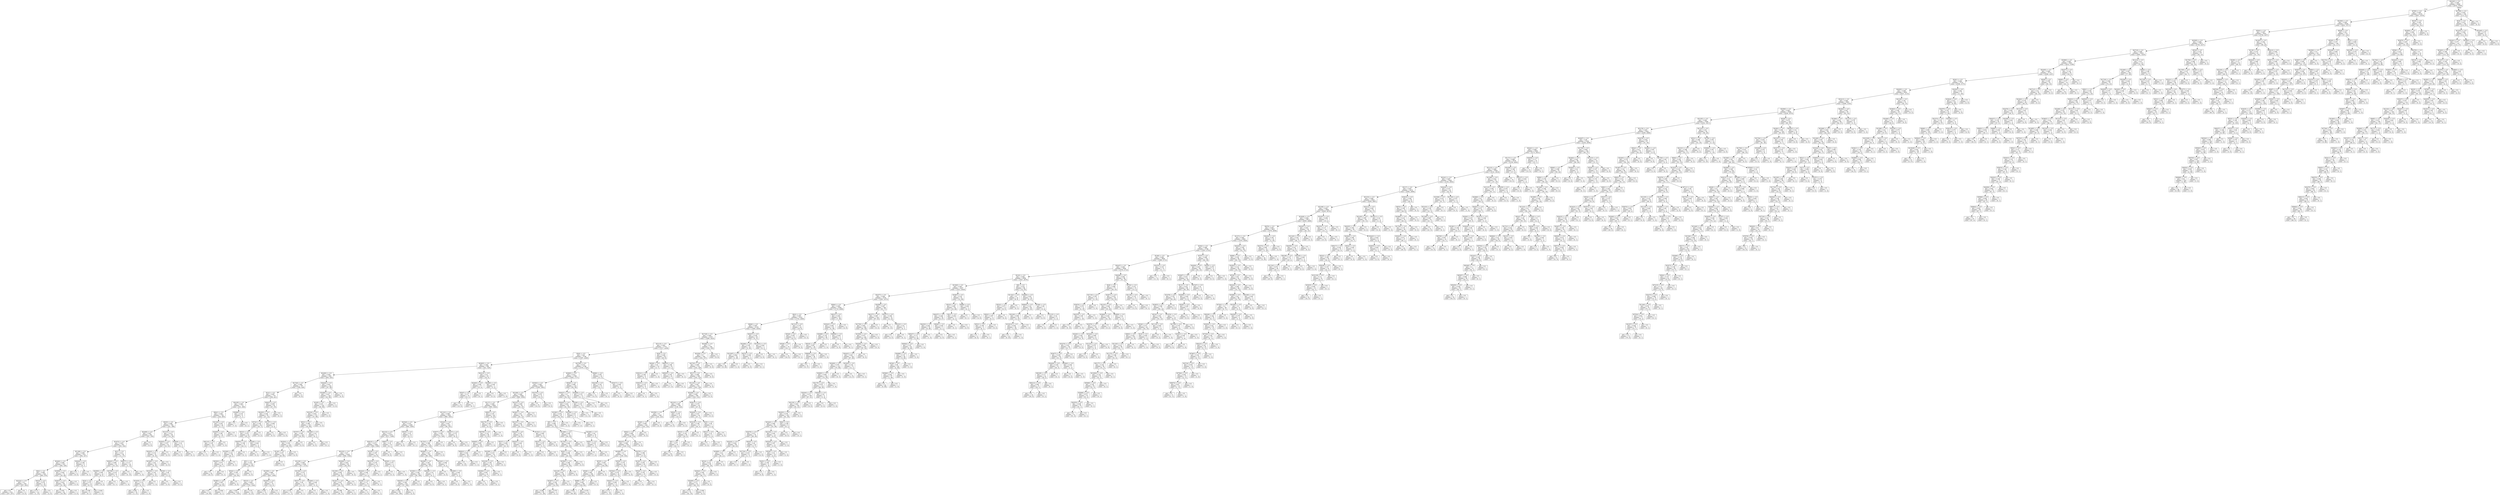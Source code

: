 digraph Tree {
node [shape=box] ;
0 [label="X[4345] <= 0.5\ngini = 0.496\nsamples = 6499\nvalue = [2970, 3529]"] ;
1 [label="X[785] <= 0.5\ngini = 0.495\nsamples = 6335\nvalue = [2857, 3478]"] ;
0 -> 1 [labeldistance=2.5, labelangle=45, headlabel="True"] ;
2 [label="X[2394] <= 0.5\ngini = 0.496\nsamples = 6208\nvalue = [2831, 3377]"] ;
1 -> 2 ;
3 [label="X[503] <= 0.5\ngini = 0.497\nsamples = 6051\nvalue = [2794, 3257]"] ;
2 -> 3 ;
4 [label="X[2595] <= 0.5\ngini = 0.496\nsamples = 5973\nvalue = [2736, 3237]"] ;
3 -> 4 ;
5 [label="X[2719] <= 0.5\ngini = 0.496\nsamples = 5916\nvalue = [2691, 3225]"] ;
4 -> 5 ;
6 [label="X[3968] <= 0.5\ngini = 0.495\nsamples = 5801\nvalue = [2612, 3189]"] ;
5 -> 6 ;
7 [label="X[4305] <= 0.5\ngini = 0.495\nsamples = 5775\nvalue = [2588, 3187]"] ;
6 -> 7 ;
8 [label="X[261] <= 0.5\ngini = 0.494\nsamples = 5723\nvalue = [2548, 3175]"] ;
7 -> 8 ;
9 [label="X[4005] <= 0.5\ngini = 0.495\nsamples = 5652\nvalue = [2537, 3115]"] ;
8 -> 9 ;
10 [label="X[3413] <= 0.5\ngini = 0.494\nsamples = 5601\nvalue = [2499, 3102]"] ;
9 -> 10 ;
11 [label="X[2590] <= 0.5\ngini = 0.493\nsamples = 5506\nvalue = [2436, 3070]"] ;
10 -> 11 ;
12 [label="X[3155] <= 0.5\ngini = 0.492\nsamples = 5368\nvalue = [2351, 3017]"] ;
11 -> 12 ;
13 [label="X[3176] <= 0.5\ngini = 0.491\nsamples = 5283\nvalue = [2295, 2988]"] ;
12 -> 13 ;
14 [label="X[2907] <= 0.5\ngini = 0.49\nsamples = 5196\nvalue = [2238, 2958]"] ;
13 -> 14 ;
15 [label="X[2441] <= 0.5\ngini = 0.489\nsamples = 5094\nvalue = [2173, 2921]"] ;
14 -> 15 ;
16 [label="X[1171] <= 0.5\ngini = 0.489\nsamples = 5078\nvalue = [2158, 2920]"] ;
15 -> 16 ;
17 [label="X[3133] <= 0.5\ngini = 0.488\nsamples = 5059\nvalue = [2141, 2918]"] ;
16 -> 17 ;
18 [label="X[2341] <= 0.5\ngini = 0.487\nsamples = 5006\nvalue = [2104, 2902]"] ;
17 -> 18 ;
19 [label="X[317] <= 0.5\ngini = 0.487\nsamples = 4978\nvalue = [2082, 2896]"] ;
18 -> 19 ;
20 [label="X[3153] <= 0.5\ngini = 0.486\nsamples = 4943\nvalue = [2056, 2887]"] ;
19 -> 20 ;
21 [label="X[2196] <= 0.5\ngini = 0.485\nsamples = 4890\nvalue = [2020, 2870]"] ;
20 -> 21 ;
22 [label="X[1828] <= 0.5\ngini = 0.484\nsamples = 4873\nvalue = [2005, 2868]"] ;
21 -> 22 ;
23 [label="X[670] <= 0.5\ngini = 0.483\nsamples = 4837\nvalue = [1979, 2858]"] ;
22 -> 23 ;
24 [label="X[1371] <= 0.5\ngini = 0.484\nsamples = 4804\nvalue = [1976, 2828]"] ;
23 -> 24 ;
25 [label="X[302] <= 0.5\ngini = 0.486\nsamples = 4706\nvalue = [1953, 2753]"] ;
24 -> 25 ;
26 [label="X[166] <= 0.5\ngini = 0.484\nsamples = 4604\nvalue = [1889, 2715]"] ;
25 -> 26 ;
27 [label="X[4247] <= 0.5\ngini = 0.483\nsamples = 4592\nvalue = [1878, 2714]"] ;
26 -> 27 ;
28 [label="X[103] <= 0.5\ngini = 0.482\nsamples = 4506\nvalue = [1827, 2679]"] ;
27 -> 28 ;
29 [label="X[1949] <= 0.5\ngini = 0.483\nsamples = 4437\nvalue = [1813, 2624]"] ;
28 -> 29 ;
30 [label="X[2477] <= 0.5\ngini = 0.484\nsamples = 4376\nvalue = [1801, 2575]"] ;
29 -> 30 ;
31 [label="X[664] <= 0.5\ngini = 0.482\nsamples = 4208\nvalue = [1710, 2498]"] ;
30 -> 31 ;
32 [label="X[63] <= 0.5\ngini = 0.483\nsamples = 4163\nvalue = [1703, 2460]"] ;
31 -> 32 ;
33 [label="X[806] <= 0.5\ngini = 0.483\nsamples = 4139\nvalue = [1685, 2454]"] ;
32 -> 33 ;
34 [label="X[1729] <= 0.5\ngini = 0.484\nsamples = 4103\nvalue = [1680, 2423]"] ;
33 -> 34 ;
35 [label="X[3115] <= 0.5\ngini = 0.481\nsamples = 3775\nvalue = [1517, 2258]"] ;
34 -> 35 ;
36 [label="X[26] <= 0.5\ngini = 0.48\nsamples = 3746\nvalue = [1497, 2249]"] ;
35 -> 36 ;
37 [label="X[2905] <= 0.5\ngini = 0.494\nsamples = 950\nvalue = [421, 529]"] ;
36 -> 37 ;
38 [label="X[2490] <= 0.5\ngini = 0.492\nsamples = 930\nvalue = [405, 525]"] ;
37 -> 38 ;
39 [label="X[1726] <= 0.5\ngini = 0.496\nsamples = 787\nvalue = [358, 429]"] ;
38 -> 39 ;
40 [label="X[12] <= 0.5\ngini = 0.497\nsamples = 779\nvalue = [358, 421]"] ;
39 -> 40 ;
41 [label="X[4195] <= 0.5\ngini = 0.495\nsamples = 737\nvalue = [331, 406]"] ;
40 -> 41 ;
42 [label="X[641] <= 0.5\ngini = 0.494\nsamples = 729\nvalue = [324, 405]"] ;
41 -> 42 ;
43 [label="X[935] <= 0.5\ngini = 0.496\nsamples = 709\nvalue = [321, 388]"] ;
42 -> 43 ;
44 [label="X[2499] <= 0.5\ngini = 0.497\nsamples = 661\nvalue = [307, 354]"] ;
43 -> 44 ;
45 [label="X[1672] <= 0.5\ngini = 0.497\nsamples = 657\nvalue = [303, 354]"] ;
44 -> 45 ;
46 [label="X[1189] <= 0.5\ngini = 0.498\nsamples = 619\nvalue = [292, 327]"] ;
45 -> 46 ;
47 [label="X[2462] <= 0.5\ngini = 0.498\nsamples = 610\nvalue = [284, 326]"] ;
46 -> 47 ;
48 [label="X[62] <= 0.5\ngini = 0.499\nsamples = 538\nvalue = [260, 278]"] ;
47 -> 48 ;
49 [label="X[2222] <= 0.5\ngini = 0.5\nsamples = 520\nvalue = [257, 263]"] ;
48 -> 49 ;
50 [label="gini = 0.5\nsamples = 514\nvalue = [257, 257]"] ;
49 -> 50 ;
51 [label="gini = 0.0\nsamples = 6\nvalue = [0, 6]"] ;
49 -> 51 ;
52 [label="X[532] <= 0.5\ngini = 0.278\nsamples = 18\nvalue = [3, 15]"] ;
48 -> 52 ;
53 [label="gini = 0.117\nsamples = 16\nvalue = [1, 15]"] ;
52 -> 53 ;
54 [label="gini = 0.0\nsamples = 2\nvalue = [2, 0]"] ;
52 -> 54 ;
55 [label="X[3956] <= 0.5\ngini = 0.444\nsamples = 72\nvalue = [24, 48]"] ;
47 -> 55 ;
56 [label="X[2837] <= 0.5\ngini = 0.423\nsamples = 69\nvalue = [21, 48]"] ;
55 -> 56 ;
57 [label="gini = 0.397\nsamples = 66\nvalue = [18, 48]"] ;
56 -> 57 ;
58 [label="gini = 0.0\nsamples = 3\nvalue = [3, 0]"] ;
56 -> 58 ;
59 [label="gini = 0.0\nsamples = 3\nvalue = [3, 0]"] ;
55 -> 59 ;
60 [label="X[4042] <= 0.5\ngini = 0.198\nsamples = 9\nvalue = [8, 1]"] ;
46 -> 60 ;
61 [label="gini = 0.0\nsamples = 8\nvalue = [8, 0]"] ;
60 -> 61 ;
62 [label="gini = 0.0\nsamples = 1\nvalue = [0, 1]"] ;
60 -> 62 ;
63 [label="X[21] <= 0.5\ngini = 0.411\nsamples = 38\nvalue = [11, 27]"] ;
45 -> 63 ;
64 [label="X[4043] <= 0.5\ngini = 0.496\nsamples = 22\nvalue = [10, 12]"] ;
63 -> 64 ;
65 [label="X[2859] <= 0.5\ngini = 0.459\nsamples = 14\nvalue = [9, 5]"] ;
64 -> 65 ;
66 [label="X[24] <= 0.5\ngini = 0.375\nsamples = 12\nvalue = [9, 3]"] ;
65 -> 66 ;
67 [label="gini = 0.198\nsamples = 9\nvalue = [8, 1]"] ;
66 -> 67 ;
68 [label="gini = 0.444\nsamples = 3\nvalue = [1, 2]"] ;
66 -> 68 ;
69 [label="gini = 0.0\nsamples = 2\nvalue = [0, 2]"] ;
65 -> 69 ;
70 [label="X[2768] <= 0.5\ngini = 0.219\nsamples = 8\nvalue = [1, 7]"] ;
64 -> 70 ;
71 [label="gini = 0.0\nsamples = 7\nvalue = [0, 7]"] ;
70 -> 71 ;
72 [label="gini = 0.0\nsamples = 1\nvalue = [1, 0]"] ;
70 -> 72 ;
73 [label="X[6977] <= 0.5\ngini = 0.117\nsamples = 16\nvalue = [1, 15]"] ;
63 -> 73 ;
74 [label="gini = 0.0\nsamples = 15\nvalue = [0, 15]"] ;
73 -> 74 ;
75 [label="gini = 0.0\nsamples = 1\nvalue = [1, 0]"] ;
73 -> 75 ;
76 [label="gini = 0.0\nsamples = 4\nvalue = [4, 0]"] ;
44 -> 76 ;
77 [label="X[1315] <= 0.5\ngini = 0.413\nsamples = 48\nvalue = [14, 34]"] ;
43 -> 77 ;
78 [label="X[2503] <= 0.5\ngini = 0.357\nsamples = 43\nvalue = [10, 33]"] ;
77 -> 78 ;
79 [label="X[4424] <= 0.5\ngini = 0.314\nsamples = 41\nvalue = [8, 33]"] ;
78 -> 79 ;
80 [label="X[3260] <= 0.5\ngini = 0.26\nsamples = 39\nvalue = [6, 33]"] ;
79 -> 80 ;
81 [label="X[3252] <= 0.5\ngini = 0.161\nsamples = 34\nvalue = [3, 31]"] ;
80 -> 81 ;
82 [label="X[1635] <= 0.5\ngini = 0.114\nsamples = 33\nvalue = [2, 31]"] ;
81 -> 82 ;
83 [label="gini = 0.061\nsamples = 32\nvalue = [1, 31]"] ;
82 -> 83 ;
84 [label="gini = 0.0\nsamples = 1\nvalue = [1, 0]"] ;
82 -> 84 ;
85 [label="gini = 0.0\nsamples = 1\nvalue = [1, 0]"] ;
81 -> 85 ;
86 [label="X[536] <= 0.5\ngini = 0.48\nsamples = 5\nvalue = [3, 2]"] ;
80 -> 86 ;
87 [label="gini = 0.0\nsamples = 3\nvalue = [3, 0]"] ;
86 -> 87 ;
88 [label="gini = 0.0\nsamples = 2\nvalue = [0, 2]"] ;
86 -> 88 ;
89 [label="gini = 0.0\nsamples = 2\nvalue = [2, 0]"] ;
79 -> 89 ;
90 [label="gini = 0.0\nsamples = 2\nvalue = [2, 0]"] ;
78 -> 90 ;
91 [label="X[4036] <= 0.5\ngini = 0.32\nsamples = 5\nvalue = [4, 1]"] ;
77 -> 91 ;
92 [label="gini = 0.0\nsamples = 4\nvalue = [4, 0]"] ;
91 -> 92 ;
93 [label="gini = 0.0\nsamples = 1\nvalue = [0, 1]"] ;
91 -> 93 ;
94 [label="X[1329] <= 0.5\ngini = 0.255\nsamples = 20\nvalue = [3, 17]"] ;
42 -> 94 ;
95 [label="X[2095] <= 0.5\ngini = 0.188\nsamples = 19\nvalue = [2, 17]"] ;
94 -> 95 ;
96 [label="X[9110] <= 0.5\ngini = 0.105\nsamples = 18\nvalue = [1, 17]"] ;
95 -> 96 ;
97 [label="gini = 0.0\nsamples = 17\nvalue = [0, 17]"] ;
96 -> 97 ;
98 [label="gini = 0.0\nsamples = 1\nvalue = [1, 0]"] ;
96 -> 98 ;
99 [label="gini = 0.0\nsamples = 1\nvalue = [1, 0]"] ;
95 -> 99 ;
100 [label="gini = 0.0\nsamples = 1\nvalue = [1, 0]"] ;
94 -> 100 ;
101 [label="X[3666] <= 0.5\ngini = 0.219\nsamples = 8\nvalue = [7, 1]"] ;
41 -> 101 ;
102 [label="gini = 0.0\nsamples = 7\nvalue = [7, 0]"] ;
101 -> 102 ;
103 [label="gini = 0.0\nsamples = 1\nvalue = [0, 1]"] ;
101 -> 103 ;
104 [label="X[4027] <= 0.5\ngini = 0.459\nsamples = 42\nvalue = [27, 15]"] ;
40 -> 104 ;
105 [label="X[2452] <= 0.5\ngini = 0.426\nsamples = 39\nvalue = [27, 12]"] ;
104 -> 105 ;
106 [label="X[732] <= 0.5\ngini = 0.342\nsamples = 32\nvalue = [25, 7]"] ;
105 -> 106 ;
107 [label="X[533] <= 0.5\ngini = 0.278\nsamples = 30\nvalue = [25, 5]"] ;
106 -> 107 ;
108 [label="X[4979] <= 0.5\ngini = 0.198\nsamples = 27\nvalue = [24, 3]"] ;
107 -> 108 ;
109 [label="X[1940] <= 0.5\ngini = 0.142\nsamples = 26\nvalue = [24, 2]"] ;
108 -> 109 ;
110 [label="X[9383] <= 0.5\ngini = 0.077\nsamples = 25\nvalue = [24, 1]"] ;
109 -> 110 ;
111 [label="gini = 0.0\nsamples = 24\nvalue = [24, 0]"] ;
110 -> 111 ;
112 [label="gini = 0.0\nsamples = 1\nvalue = [0, 1]"] ;
110 -> 112 ;
113 [label="gini = 0.0\nsamples = 1\nvalue = [0, 1]"] ;
109 -> 113 ;
114 [label="gini = 0.0\nsamples = 1\nvalue = [0, 1]"] ;
108 -> 114 ;
115 [label="X[3249] <= 0.5\ngini = 0.444\nsamples = 3\nvalue = [1, 2]"] ;
107 -> 115 ;
116 [label="gini = 0.0\nsamples = 2\nvalue = [0, 2]"] ;
115 -> 116 ;
117 [label="gini = 0.0\nsamples = 1\nvalue = [1, 0]"] ;
115 -> 117 ;
118 [label="gini = 0.0\nsamples = 2\nvalue = [0, 2]"] ;
106 -> 118 ;
119 [label="X[1107] <= 0.5\ngini = 0.408\nsamples = 7\nvalue = [2, 5]"] ;
105 -> 119 ;
120 [label="gini = 0.0\nsamples = 5\nvalue = [0, 5]"] ;
119 -> 120 ;
121 [label="gini = 0.0\nsamples = 2\nvalue = [2, 0]"] ;
119 -> 121 ;
122 [label="gini = 0.0\nsamples = 3\nvalue = [0, 3]"] ;
104 -> 122 ;
123 [label="gini = 0.0\nsamples = 8\nvalue = [0, 8]"] ;
39 -> 123 ;
124 [label="X[4444] <= 0.5\ngini = 0.441\nsamples = 143\nvalue = [47, 96]"] ;
38 -> 124 ;
125 [label="X[3480] <= 0.5\ngini = 0.427\nsamples = 139\nvalue = [43, 96]"] ;
124 -> 125 ;
126 [label="X[185] <= 0.5\ngini = 0.415\nsamples = 136\nvalue = [40, 96]"] ;
125 -> 126 ;
127 [label="X[2334] <= 0.5\ngini = 0.402\nsamples = 133\nvalue = [37, 96]"] ;
126 -> 127 ;
128 [label="X[531] <= 0.5\ngini = 0.386\nsamples = 130\nvalue = [34, 96]"] ;
127 -> 128 ;
129 [label="X[3707] <= 0.5\ngini = 0.365\nsamples = 125\nvalue = [30, 95]"] ;
128 -> 129 ;
130 [label="X[2554] <= 0.5\ngini = 0.352\nsamples = 123\nvalue = [28, 95]"] ;
129 -> 130 ;
131 [label="X[126] <= 0.5\ngini = 0.337\nsamples = 121\nvalue = [26, 95]"] ;
130 -> 131 ;
132 [label="X[5] <= 0.5\ngini = 0.322\nsamples = 119\nvalue = [24, 95]"] ;
131 -> 132 ;
133 [label="X[542] <= 0.5\ngini = 0.305\nsamples = 117\nvalue = [22, 95]"] ;
132 -> 133 ;
134 [label="X[3891] <= 0.5\ngini = 0.287\nsamples = 115\nvalue = [20, 95]"] ;
133 -> 134 ;
135 [label="gini = 0.27\nsamples = 112\nvalue = [18, 94]"] ;
134 -> 135 ;
136 [label="gini = 0.444\nsamples = 3\nvalue = [2, 1]"] ;
134 -> 136 ;
137 [label="gini = 0.0\nsamples = 2\nvalue = [2, 0]"] ;
133 -> 137 ;
138 [label="gini = 0.0\nsamples = 2\nvalue = [2, 0]"] ;
132 -> 138 ;
139 [label="gini = 0.0\nsamples = 2\nvalue = [2, 0]"] ;
131 -> 139 ;
140 [label="gini = 0.0\nsamples = 2\nvalue = [2, 0]"] ;
130 -> 140 ;
141 [label="gini = 0.0\nsamples = 2\nvalue = [2, 0]"] ;
129 -> 141 ;
142 [label="X[3260] <= 0.5\ngini = 0.32\nsamples = 5\nvalue = [4, 1]"] ;
128 -> 142 ;
143 [label="gini = 0.0\nsamples = 4\nvalue = [4, 0]"] ;
142 -> 143 ;
144 [label="gini = 0.0\nsamples = 1\nvalue = [0, 1]"] ;
142 -> 144 ;
145 [label="gini = 0.0\nsamples = 3\nvalue = [3, 0]"] ;
127 -> 145 ;
146 [label="gini = 0.0\nsamples = 3\nvalue = [3, 0]"] ;
126 -> 146 ;
147 [label="gini = 0.0\nsamples = 3\nvalue = [3, 0]"] ;
125 -> 147 ;
148 [label="gini = 0.0\nsamples = 4\nvalue = [4, 0]"] ;
124 -> 148 ;
149 [label="X[4214] <= 0.5\ngini = 0.32\nsamples = 20\nvalue = [16, 4]"] ;
37 -> 149 ;
150 [label="X[2483] <= 0.5\ngini = 0.208\nsamples = 17\nvalue = [15, 2]"] ;
149 -> 150 ;
151 [label="X[547] <= 0.5\ngini = 0.117\nsamples = 16\nvalue = [15, 1]"] ;
150 -> 151 ;
152 [label="gini = 0.0\nsamples = 15\nvalue = [15, 0]"] ;
151 -> 152 ;
153 [label="gini = 0.0\nsamples = 1\nvalue = [0, 1]"] ;
151 -> 153 ;
154 [label="gini = 0.0\nsamples = 1\nvalue = [0, 1]"] ;
150 -> 154 ;
155 [label="X[2490] <= 0.5\ngini = 0.444\nsamples = 3\nvalue = [1, 2]"] ;
149 -> 155 ;
156 [label="gini = 0.0\nsamples = 2\nvalue = [0, 2]"] ;
155 -> 156 ;
157 [label="gini = 0.0\nsamples = 1\nvalue = [1, 0]"] ;
155 -> 157 ;
158 [label="X[3759] <= 0.5\ngini = 0.473\nsamples = 2796\nvalue = [1076, 1720]"] ;
36 -> 158 ;
159 [label="X[2883] <= 0.5\ngini = 0.472\nsamples = 2780\nvalue = [1063, 1717]"] ;
158 -> 159 ;
160 [label="X[3563] <= 0.5\ngini = 0.469\nsamples = 2661\nvalue = [1000, 1661]"] ;
159 -> 160 ;
161 [label="X[3198] <= 0.5\ngini = 0.468\nsamples = 2649\nvalue = [990, 1659]"] ;
160 -> 161 ;
162 [label="X[117] <= 0.5\ngini = 0.466\nsamples = 2609\nvalue = [965, 1644]"] ;
161 -> 162 ;
163 [label="X[1310] <= 0.5\ngini = 0.469\nsamples = 2561\nvalue = [960, 1601]"] ;
162 -> 163 ;
164 [label="X[2546] <= 0.5\ngini = 0.474\nsamples = 2280\nvalue = [880, 1400]"] ;
163 -> 164 ;
165 [label="X[4132] <= 0.5\ngini = 0.473\nsamples = 2270\nvalue = [871, 1399]"] ;
164 -> 165 ;
166 [label="X[4010] <= 0.5\ngini = 0.472\nsamples = 2260\nvalue = [862, 1398]"] ;
165 -> 166 ;
167 [label="X[4102] <= 0.5\ngini = 0.47\nsamples = 2238\nvalue = [846, 1392]"] ;
166 -> 167 ;
168 [label="X[1236] <= 0.5\ngini = 0.468\nsamples = 2189\nvalue = [817, 1372]"] ;
167 -> 168 ;
169 [label="X[1058] <= 0.5\ngini = 0.466\nsamples = 2173\nvalue = [805, 1368]"] ;
168 -> 169 ;
170 [label="X[515] <= 0.5\ngini = 0.465\nsamples = 2157\nvalue = [793, 1364]"] ;
169 -> 170 ;
171 [label="gini = 0.467\nsamples = 2132\nvalue = [791, 1341]"] ;
170 -> 171 ;
172 [label="gini = 0.147\nsamples = 25\nvalue = [2, 23]"] ;
170 -> 172 ;
173 [label="X[2450] <= 0.5\ngini = 0.375\nsamples = 16\nvalue = [12, 4]"] ;
169 -> 173 ;
174 [label="gini = 0.245\nsamples = 14\nvalue = [12, 2]"] ;
173 -> 174 ;
175 [label="gini = 0.0\nsamples = 2\nvalue = [0, 2]"] ;
173 -> 175 ;
176 [label="X[1304] <= 0.5\ngini = 0.375\nsamples = 16\nvalue = [12, 4]"] ;
168 -> 176 ;
177 [label="X[537] <= 0.5\ngini = 0.26\nsamples = 13\nvalue = [11, 2]"] ;
176 -> 177 ;
178 [label="gini = 0.153\nsamples = 12\nvalue = [11, 1]"] ;
177 -> 178 ;
179 [label="gini = 0.0\nsamples = 1\nvalue = [0, 1]"] ;
177 -> 179 ;
180 [label="X[3260] <= 0.5\ngini = 0.444\nsamples = 3\nvalue = [1, 2]"] ;
176 -> 180 ;
181 [label="gini = 0.0\nsamples = 2\nvalue = [0, 2]"] ;
180 -> 181 ;
182 [label="gini = 0.0\nsamples = 1\nvalue = [1, 0]"] ;
180 -> 182 ;
183 [label="X[2082] <= 0.5\ngini = 0.483\nsamples = 49\nvalue = [29, 20]"] ;
167 -> 183 ;
184 [label="X[1259] <= 0.5\ngini = 0.458\nsamples = 45\nvalue = [29, 16]"] ;
183 -> 184 ;
185 [label="X[1441] <= 0.5\ngini = 0.427\nsamples = 42\nvalue = [29, 13]"] ;
184 -> 185 ;
186 [label="gini = 0.399\nsamples = 40\nvalue = [29, 11]"] ;
185 -> 186 ;
187 [label="gini = 0.0\nsamples = 2\nvalue = [0, 2]"] ;
185 -> 187 ;
188 [label="gini = 0.0\nsamples = 3\nvalue = [0, 3]"] ;
184 -> 188 ;
189 [label="gini = 0.0\nsamples = 4\nvalue = [0, 4]"] ;
183 -> 189 ;
190 [label="X[195] <= 0.5\ngini = 0.397\nsamples = 22\nvalue = [16, 6]"] ;
166 -> 190 ;
191 [label="X[2478] <= 0.5\ngini = 0.278\nsamples = 18\nvalue = [15, 3]"] ;
190 -> 191 ;
192 [label="X[4424] <= 0.5\ngini = 0.208\nsamples = 17\nvalue = [15, 2]"] ;
191 -> 192 ;
193 [label="X[188] <= 0.5\ngini = 0.117\nsamples = 16\nvalue = [15, 1]"] ;
192 -> 193 ;
194 [label="gini = 0.0\nsamples = 15\nvalue = [15, 0]"] ;
193 -> 194 ;
195 [label="gini = 0.0\nsamples = 1\nvalue = [0, 1]"] ;
193 -> 195 ;
196 [label="gini = 0.0\nsamples = 1\nvalue = [0, 1]"] ;
192 -> 196 ;
197 [label="gini = 0.0\nsamples = 1\nvalue = [0, 1]"] ;
191 -> 197 ;
198 [label="X[938] <= 0.5\ngini = 0.375\nsamples = 4\nvalue = [1, 3]"] ;
190 -> 198 ;
199 [label="gini = 0.0\nsamples = 3\nvalue = [0, 3]"] ;
198 -> 199 ;
200 [label="gini = 0.0\nsamples = 1\nvalue = [1, 0]"] ;
198 -> 200 ;
201 [label="X[887] <= 0.5\ngini = 0.18\nsamples = 10\nvalue = [9, 1]"] ;
165 -> 201 ;
202 [label="gini = 0.0\nsamples = 9\nvalue = [9, 0]"] ;
201 -> 202 ;
203 [label="gini = 0.0\nsamples = 1\nvalue = [0, 1]"] ;
201 -> 203 ;
204 [label="X[535] <= 0.5\ngini = 0.18\nsamples = 10\nvalue = [9, 1]"] ;
164 -> 204 ;
205 [label="gini = 0.0\nsamples = 9\nvalue = [9, 0]"] ;
204 -> 205 ;
206 [label="gini = 0.0\nsamples = 1\nvalue = [0, 1]"] ;
204 -> 206 ;
207 [label="X[3423] <= 0.5\ngini = 0.407\nsamples = 281\nvalue = [80, 201]"] ;
163 -> 207 ;
208 [label="X[3877] <= 0.5\ngini = 0.395\nsamples = 273\nvalue = [74, 199]"] ;
207 -> 208 ;
209 [label="X[1703] <= 0.5\ngini = 0.388\nsamples = 270\nvalue = [71, 199]"] ;
208 -> 209 ;
210 [label="X[2846] <= 0.5\ngini = 0.38\nsamples = 267\nvalue = [68, 199]"] ;
209 -> 210 ;
211 [label="X[4296] <= 0.5\ngini = 0.367\nsamples = 260\nvalue = [63, 197]"] ;
210 -> 211 ;
212 [label="X[1983] <= 0.5\ngini = 0.356\nsamples = 255\nvalue = [59, 196]"] ;
211 -> 212 ;
213 [label="X[4030] <= 0.5\ngini = 0.349\nsamples = 253\nvalue = [57, 196]"] ;
212 -> 213 ;
214 [label="gini = 0.342\nsamples = 251\nvalue = [55, 196]"] ;
213 -> 214 ;
215 [label="gini = 0.0\nsamples = 2\nvalue = [2, 0]"] ;
213 -> 215 ;
216 [label="gini = 0.0\nsamples = 2\nvalue = [2, 0]"] ;
212 -> 216 ;
217 [label="X[4029] <= 0.5\ngini = 0.32\nsamples = 5\nvalue = [4, 1]"] ;
211 -> 217 ;
218 [label="gini = 0.0\nsamples = 4\nvalue = [4, 0]"] ;
217 -> 218 ;
219 [label="gini = 0.0\nsamples = 1\nvalue = [0, 1]"] ;
217 -> 219 ;
220 [label="X[3242] <= 0.5\ngini = 0.408\nsamples = 7\nvalue = [5, 2]"] ;
210 -> 220 ;
221 [label="gini = 0.0\nsamples = 4\nvalue = [4, 0]"] ;
220 -> 221 ;
222 [label="X[2490] <= 0.5\ngini = 0.444\nsamples = 3\nvalue = [1, 2]"] ;
220 -> 222 ;
223 [label="gini = 0.0\nsamples = 2\nvalue = [0, 2]"] ;
222 -> 223 ;
224 [label="gini = 0.0\nsamples = 1\nvalue = [1, 0]"] ;
222 -> 224 ;
225 [label="gini = 0.0\nsamples = 3\nvalue = [3, 0]"] ;
209 -> 225 ;
226 [label="gini = 0.0\nsamples = 3\nvalue = [3, 0]"] ;
208 -> 226 ;
227 [label="X[4027] <= 0.5\ngini = 0.375\nsamples = 8\nvalue = [6, 2]"] ;
207 -> 227 ;
228 [label="gini = 0.0\nsamples = 6\nvalue = [6, 0]"] ;
227 -> 228 ;
229 [label="gini = 0.0\nsamples = 2\nvalue = [0, 2]"] ;
227 -> 229 ;
230 [label="X[893] <= 0.5\ngini = 0.187\nsamples = 48\nvalue = [5, 43]"] ;
162 -> 230 ;
231 [label="X[4176] <= 0.5\ngini = 0.156\nsamples = 47\nvalue = [4, 43]"] ;
230 -> 231 ;
232 [label="X[8799] <= 0.5\ngini = 0.122\nsamples = 46\nvalue = [3, 43]"] ;
231 -> 232 ;
233 [label="X[9065] <= 0.5\ngini = 0.085\nsamples = 45\nvalue = [2, 43]"] ;
232 -> 233 ;
234 [label="X[8922] <= 0.5\ngini = 0.044\nsamples = 44\nvalue = [1, 43]"] ;
233 -> 234 ;
235 [label="gini = 0.0\nsamples = 43\nvalue = [0, 43]"] ;
234 -> 235 ;
236 [label="gini = 0.0\nsamples = 1\nvalue = [1, 0]"] ;
234 -> 236 ;
237 [label="gini = 0.0\nsamples = 1\nvalue = [1, 0]"] ;
233 -> 237 ;
238 [label="gini = 0.0\nsamples = 1\nvalue = [1, 0]"] ;
232 -> 238 ;
239 [label="gini = 0.0\nsamples = 1\nvalue = [1, 0]"] ;
231 -> 239 ;
240 [label="gini = 0.0\nsamples = 1\nvalue = [1, 0]"] ;
230 -> 240 ;
241 [label="X[2101] <= 0.5\ngini = 0.469\nsamples = 40\nvalue = [25, 15]"] ;
161 -> 241 ;
242 [label="X[2481] <= 0.5\ngini = 0.45\nsamples = 38\nvalue = [25, 13]"] ;
241 -> 242 ;
243 [label="X[2103] <= 0.5\ngini = 0.424\nsamples = 36\nvalue = [25, 11]"] ;
242 -> 243 ;
244 [label="X[4428] <= 0.5\ngini = 0.337\nsamples = 28\nvalue = [22, 6]"] ;
243 -> 244 ;
245 [label="X[537] <= 0.5\ngini = 0.269\nsamples = 25\nvalue = [21, 4]"] ;
244 -> 245 ;
246 [label="X[4399] <= 0.5\ngini = 0.219\nsamples = 24\nvalue = [21, 3]"] ;
245 -> 246 ;
247 [label="X[3239] <= 0.5\ngini = 0.159\nsamples = 23\nvalue = [21, 2]"] ;
246 -> 247 ;
248 [label="X[2864] <= 0.5\ngini = 0.087\nsamples = 22\nvalue = [21, 1]"] ;
247 -> 248 ;
249 [label="gini = 0.0\nsamples = 21\nvalue = [21, 0]"] ;
248 -> 249 ;
250 [label="gini = 0.0\nsamples = 1\nvalue = [0, 1]"] ;
248 -> 250 ;
251 [label="gini = 0.0\nsamples = 1\nvalue = [0, 1]"] ;
247 -> 251 ;
252 [label="gini = 0.0\nsamples = 1\nvalue = [0, 1]"] ;
246 -> 252 ;
253 [label="gini = 0.0\nsamples = 1\nvalue = [0, 1]"] ;
245 -> 253 ;
254 [label="X[4043] <= 0.5\ngini = 0.444\nsamples = 3\nvalue = [1, 2]"] ;
244 -> 254 ;
255 [label="gini = 0.0\nsamples = 2\nvalue = [0, 2]"] ;
254 -> 255 ;
256 [label="gini = 0.0\nsamples = 1\nvalue = [1, 0]"] ;
254 -> 256 ;
257 [label="X[1521] <= 0.5\ngini = 0.469\nsamples = 8\nvalue = [3, 5]"] ;
243 -> 257 ;
258 [label="X[819] <= 0.5\ngini = 0.278\nsamples = 6\nvalue = [1, 5]"] ;
257 -> 258 ;
259 [label="gini = 0.0\nsamples = 5\nvalue = [0, 5]"] ;
258 -> 259 ;
260 [label="gini = 0.0\nsamples = 1\nvalue = [1, 0]"] ;
258 -> 260 ;
261 [label="gini = 0.0\nsamples = 2\nvalue = [2, 0]"] ;
257 -> 261 ;
262 [label="gini = 0.0\nsamples = 2\nvalue = [0, 2]"] ;
242 -> 262 ;
263 [label="gini = 0.0\nsamples = 2\nvalue = [0, 2]"] ;
241 -> 263 ;
264 [label="X[1074] <= 0.5\ngini = 0.278\nsamples = 12\nvalue = [10, 2]"] ;
160 -> 264 ;
265 [label="gini = 0.0\nsamples = 10\nvalue = [10, 0]"] ;
264 -> 265 ;
266 [label="gini = 0.0\nsamples = 2\nvalue = [0, 2]"] ;
264 -> 266 ;
267 [label="X[526] <= 0.5\ngini = 0.498\nsamples = 119\nvalue = [63, 56]"] ;
159 -> 267 ;
268 [label="X[4027] <= 0.5\ngini = 0.5\nsamples = 107\nvalue = [52, 55]"] ;
267 -> 268 ;
269 [label="X[4443] <= 0.5\ngini = 0.491\nsamples = 95\nvalue = [41, 54]"] ;
268 -> 269 ;
270 [label="X[1983] <= 0.5\ngini = 0.476\nsamples = 87\nvalue = [34, 53]"] ;
269 -> 270 ;
271 [label="X[5] <= 0.5\ngini = 0.466\nsamples = 84\nvalue = [31, 53]"] ;
270 -> 271 ;
272 [label="X[1468] <= 0.5\ngini = 0.438\nsamples = 74\nvalue = [24, 50]"] ;
271 -> 272 ;
273 [label="X[1704] <= 0.5\ngini = 0.424\nsamples = 72\nvalue = [22, 50]"] ;
272 -> 273 ;
274 [label="X[441] <= 0.5\ngini = 0.408\nsamples = 70\nvalue = [20, 50]"] ;
273 -> 274 ;
275 [label="X[3562] <= 0.5\ngini = 0.389\nsamples = 68\nvalue = [18, 50]"] ;
274 -> 275 ;
276 [label="X[2129] <= 0.5\ngini = 0.367\nsamples = 66\nvalue = [16, 50]"] ;
275 -> 276 ;
277 [label="X[3407] <= 0.5\ngini = 0.342\nsamples = 64\nvalue = [14, 50]"] ;
276 -> 277 ;
278 [label="gini = 0.299\nsamples = 60\nvalue = [11, 49]"] ;
277 -> 278 ;
279 [label="gini = 0.375\nsamples = 4\nvalue = [3, 1]"] ;
277 -> 279 ;
280 [label="gini = 0.0\nsamples = 2\nvalue = [2, 0]"] ;
276 -> 280 ;
281 [label="gini = 0.0\nsamples = 2\nvalue = [2, 0]"] ;
275 -> 281 ;
282 [label="gini = 0.0\nsamples = 2\nvalue = [2, 0]"] ;
274 -> 282 ;
283 [label="gini = 0.0\nsamples = 2\nvalue = [2, 0]"] ;
273 -> 283 ;
284 [label="gini = 0.0\nsamples = 2\nvalue = [2, 0]"] ;
272 -> 284 ;
285 [label="X[2490] <= 0.5\ngini = 0.42\nsamples = 10\nvalue = [7, 3]"] ;
271 -> 285 ;
286 [label="X[891] <= 0.5\ngini = 0.219\nsamples = 8\nvalue = [7, 1]"] ;
285 -> 286 ;
287 [label="gini = 0.0\nsamples = 7\nvalue = [7, 0]"] ;
286 -> 287 ;
288 [label="gini = 0.0\nsamples = 1\nvalue = [0, 1]"] ;
286 -> 288 ;
289 [label="gini = 0.0\nsamples = 2\nvalue = [0, 2]"] ;
285 -> 289 ;
290 [label="gini = 0.0\nsamples = 3\nvalue = [3, 0]"] ;
270 -> 290 ;
291 [label="X[2306] <= 0.5\ngini = 0.219\nsamples = 8\nvalue = [7, 1]"] ;
269 -> 291 ;
292 [label="gini = 0.0\nsamples = 7\nvalue = [7, 0]"] ;
291 -> 292 ;
293 [label="gini = 0.0\nsamples = 1\nvalue = [0, 1]"] ;
291 -> 293 ;
294 [label="X[169] <= 0.5\ngini = 0.153\nsamples = 12\nvalue = [11, 1]"] ;
268 -> 294 ;
295 [label="gini = 0.0\nsamples = 11\nvalue = [11, 0]"] ;
294 -> 295 ;
296 [label="gini = 0.0\nsamples = 1\nvalue = [0, 1]"] ;
294 -> 296 ;
297 [label="X[3696] <= 0.5\ngini = 0.153\nsamples = 12\nvalue = [11, 1]"] ;
267 -> 297 ;
298 [label="gini = 0.0\nsamples = 11\nvalue = [11, 0]"] ;
297 -> 298 ;
299 [label="gini = 0.0\nsamples = 1\nvalue = [0, 1]"] ;
297 -> 299 ;
300 [label="X[896] <= 0.5\ngini = 0.305\nsamples = 16\nvalue = [13, 3]"] ;
158 -> 300 ;
301 [label="X[2238] <= 0.5\ngini = 0.142\nsamples = 13\nvalue = [12, 1]"] ;
300 -> 301 ;
302 [label="gini = 0.0\nsamples = 12\nvalue = [12, 0]"] ;
301 -> 302 ;
303 [label="gini = 0.0\nsamples = 1\nvalue = [0, 1]"] ;
301 -> 303 ;
304 [label="X[3617] <= 0.5\ngini = 0.444\nsamples = 3\nvalue = [1, 2]"] ;
300 -> 304 ;
305 [label="gini = 0.0\nsamples = 2\nvalue = [0, 2]"] ;
304 -> 305 ;
306 [label="gini = 0.0\nsamples = 1\nvalue = [1, 0]"] ;
304 -> 306 ;
307 [label="X[26] <= 0.5\ngini = 0.428\nsamples = 29\nvalue = [20, 9]"] ;
35 -> 307 ;
308 [label="X[938] <= 0.5\ngini = 0.42\nsamples = 10\nvalue = [3, 7]"] ;
307 -> 308 ;
309 [label="X[3614] <= 0.5\ngini = 0.346\nsamples = 9\nvalue = [2, 7]"] ;
308 -> 309 ;
310 [label="X[3610] <= 0.5\ngini = 0.219\nsamples = 8\nvalue = [1, 7]"] ;
309 -> 310 ;
311 [label="gini = 0.0\nsamples = 7\nvalue = [0, 7]"] ;
310 -> 311 ;
312 [label="gini = 0.0\nsamples = 1\nvalue = [1, 0]"] ;
310 -> 312 ;
313 [label="gini = 0.0\nsamples = 1\nvalue = [1, 0]"] ;
309 -> 313 ;
314 [label="gini = 0.0\nsamples = 1\nvalue = [1, 0]"] ;
308 -> 314 ;
315 [label="X[9970] <= 0.5\ngini = 0.188\nsamples = 19\nvalue = [17, 2]"] ;
307 -> 315 ;
316 [label="X[9925] <= 0.5\ngini = 0.105\nsamples = 18\nvalue = [17, 1]"] ;
315 -> 316 ;
317 [label="gini = 0.0\nsamples = 17\nvalue = [17, 0]"] ;
316 -> 317 ;
318 [label="gini = 0.0\nsamples = 1\nvalue = [0, 1]"] ;
316 -> 318 ;
319 [label="gini = 0.0\nsamples = 1\nvalue = [0, 1]"] ;
315 -> 319 ;
320 [label="X[4286] <= 0.5\ngini = 0.5\nsamples = 328\nvalue = [163, 165]"] ;
34 -> 320 ;
321 [label="X[2258] <= 0.5\ngini = 0.5\nsamples = 320\nvalue = [163, 157]"] ;
320 -> 321 ;
322 [label="X[2735] <= 0.5\ngini = 0.499\nsamples = 312\nvalue = [163, 149]"] ;
321 -> 322 ;
323 [label="X[517] <= 0.5\ngini = 0.498\nsamples = 306\nvalue = [163, 143]"] ;
322 -> 323 ;
324 [label="X[1218] <= 0.5\ngini = 0.497\nsamples = 301\nvalue = [163, 138]"] ;
323 -> 324 ;
325 [label="X[2446] <= 0.5\ngini = 0.495\nsamples = 296\nvalue = [163, 133]"] ;
324 -> 325 ;
326 [label="X[2103] <= 0.5\ngini = 0.499\nsamples = 260\nvalue = [136, 124]"] ;
325 -> 326 ;
327 [label="X[1656] <= 0.5\ngini = 0.5\nsamples = 248\nvalue = [126, 122]"] ;
326 -> 327 ;
328 [label="X[340] <= 0.5\ngini = 0.499\nsamples = 244\nvalue = [126, 118]"] ;
327 -> 328 ;
329 [label="X[942] <= 0.5\ngini = 0.499\nsamples = 240\nvalue = [126, 114]"] ;
328 -> 329 ;
330 [label="X[4415] <= 0.5\ngini = 0.498\nsamples = 236\nvalue = [126, 110]"] ;
329 -> 330 ;
331 [label="X[2089] <= 0.5\ngini = 0.5\nsamples = 213\nvalue = [109, 104]"] ;
330 -> 331 ;
332 [label="X[535] <= 0.5\ngini = 0.497\nsamples = 193\nvalue = [104, 89]"] ;
331 -> 332 ;
333 [label="X[548] <= 0.5\ngini = 0.495\nsamples = 189\nvalue = [104, 85]"] ;
332 -> 333 ;
334 [label="X[896] <= 0.5\ngini = 0.493\nsamples = 186\nvalue = [104, 82]"] ;
333 -> 334 ;
335 [label="gini = 0.497\nsamples = 174\nvalue = [94, 80]"] ;
334 -> 335 ;
336 [label="gini = 0.278\nsamples = 12\nvalue = [10, 2]"] ;
334 -> 336 ;
337 [label="gini = 0.0\nsamples = 3\nvalue = [0, 3]"] ;
333 -> 337 ;
338 [label="gini = 0.0\nsamples = 4\nvalue = [0, 4]"] ;
332 -> 338 ;
339 [label="X[530] <= 0.5\ngini = 0.375\nsamples = 20\nvalue = [5, 15]"] ;
331 -> 339 ;
340 [label="X[3544] <= 0.5\ngini = 0.278\nsamples = 18\nvalue = [3, 15]"] ;
339 -> 340 ;
341 [label="X[4441] <= 0.5\ngini = 0.208\nsamples = 17\nvalue = [2, 15]"] ;
340 -> 341 ;
342 [label="gini = 0.117\nsamples = 16\nvalue = [1, 15]"] ;
341 -> 342 ;
343 [label="gini = 0.0\nsamples = 1\nvalue = [1, 0]"] ;
341 -> 343 ;
344 [label="gini = 0.0\nsamples = 1\nvalue = [1, 0]"] ;
340 -> 344 ;
345 [label="gini = 0.0\nsamples = 2\nvalue = [2, 0]"] ;
339 -> 345 ;
346 [label="X[2079] <= 0.5\ngini = 0.386\nsamples = 23\nvalue = [17, 6]"] ;
330 -> 346 ;
347 [label="X[183] <= 0.5\ngini = 0.255\nsamples = 20\nvalue = [17, 3]"] ;
346 -> 347 ;
348 [label="X[524] <= 0.5\ngini = 0.105\nsamples = 18\nvalue = [17, 1]"] ;
347 -> 348 ;
349 [label="gini = 0.0\nsamples = 17\nvalue = [17, 0]"] ;
348 -> 349 ;
350 [label="gini = 0.0\nsamples = 1\nvalue = [0, 1]"] ;
348 -> 350 ;
351 [label="gini = 0.0\nsamples = 2\nvalue = [0, 2]"] ;
347 -> 351 ;
352 [label="gini = 0.0\nsamples = 3\nvalue = [0, 3]"] ;
346 -> 352 ;
353 [label="gini = 0.0\nsamples = 4\nvalue = [0, 4]"] ;
329 -> 353 ;
354 [label="gini = 0.0\nsamples = 4\nvalue = [0, 4]"] ;
328 -> 354 ;
355 [label="gini = 0.0\nsamples = 4\nvalue = [0, 4]"] ;
327 -> 355 ;
356 [label="X[922] <= 0.5\ngini = 0.278\nsamples = 12\nvalue = [10, 2]"] ;
326 -> 356 ;
357 [label="gini = 0.0\nsamples = 10\nvalue = [10, 0]"] ;
356 -> 357 ;
358 [label="gini = 0.0\nsamples = 2\nvalue = [0, 2]"] ;
356 -> 358 ;
359 [label="X[3617] <= 0.5\ngini = 0.375\nsamples = 36\nvalue = [27, 9]"] ;
325 -> 359 ;
360 [label="X[4404] <= 0.5\ngini = 0.327\nsamples = 34\nvalue = [27, 7]"] ;
359 -> 360 ;
361 [label="X[3219] <= 0.5\ngini = 0.198\nsamples = 27\nvalue = [24, 3]"] ;
360 -> 361 ;
362 [label="X[533] <= 0.5\ngini = 0.142\nsamples = 26\nvalue = [24, 2]"] ;
361 -> 362 ;
363 [label="X[5] <= 0.5\ngini = 0.077\nsamples = 25\nvalue = [24, 1]"] ;
362 -> 363 ;
364 [label="gini = 0.0\nsamples = 24\nvalue = [24, 0]"] ;
363 -> 364 ;
365 [label="gini = 0.0\nsamples = 1\nvalue = [0, 1]"] ;
363 -> 365 ;
366 [label="gini = 0.0\nsamples = 1\nvalue = [0, 1]"] ;
362 -> 366 ;
367 [label="gini = 0.0\nsamples = 1\nvalue = [0, 1]"] ;
361 -> 367 ;
368 [label="X[25] <= 0.5\ngini = 0.49\nsamples = 7\nvalue = [3, 4]"] ;
360 -> 368 ;
369 [label="X[812] <= 0.5\ngini = 0.32\nsamples = 5\nvalue = [1, 4]"] ;
368 -> 369 ;
370 [label="gini = 0.0\nsamples = 4\nvalue = [0, 4]"] ;
369 -> 370 ;
371 [label="gini = 0.0\nsamples = 1\nvalue = [1, 0]"] ;
369 -> 371 ;
372 [label="gini = 0.0\nsamples = 2\nvalue = [2, 0]"] ;
368 -> 372 ;
373 [label="gini = 0.0\nsamples = 2\nvalue = [0, 2]"] ;
359 -> 373 ;
374 [label="gini = 0.0\nsamples = 5\nvalue = [0, 5]"] ;
324 -> 374 ;
375 [label="gini = 0.0\nsamples = 5\nvalue = [0, 5]"] ;
323 -> 375 ;
376 [label="gini = 0.0\nsamples = 6\nvalue = [0, 6]"] ;
322 -> 376 ;
377 [label="gini = 0.0\nsamples = 8\nvalue = [0, 8]"] ;
321 -> 377 ;
378 [label="gini = 0.0\nsamples = 8\nvalue = [0, 8]"] ;
320 -> 378 ;
379 [label="X[4037] <= 0.5\ngini = 0.239\nsamples = 36\nvalue = [5, 31]"] ;
33 -> 379 ;
380 [label="X[2496] <= 0.5\ngini = 0.165\nsamples = 33\nvalue = [3, 30]"] ;
379 -> 380 ;
381 [label="X[10397] <= 0.5\ngini = 0.064\nsamples = 30\nvalue = [1, 29]"] ;
380 -> 381 ;
382 [label="gini = 0.0\nsamples = 29\nvalue = [0, 29]"] ;
381 -> 382 ;
383 [label="gini = 0.0\nsamples = 1\nvalue = [1, 0]"] ;
381 -> 383 ;
384 [label="X[272] <= 0.5\ngini = 0.444\nsamples = 3\nvalue = [2, 1]"] ;
380 -> 384 ;
385 [label="gini = 0.0\nsamples = 2\nvalue = [2, 0]"] ;
384 -> 385 ;
386 [label="gini = 0.0\nsamples = 1\nvalue = [0, 1]"] ;
384 -> 386 ;
387 [label="X[10181] <= 0.5\ngini = 0.444\nsamples = 3\nvalue = [2, 1]"] ;
379 -> 387 ;
388 [label="gini = 0.0\nsamples = 2\nvalue = [2, 0]"] ;
387 -> 388 ;
389 [label="gini = 0.0\nsamples = 1\nvalue = [0, 1]"] ;
387 -> 389 ;
390 [label="X[1312] <= 0.5\ngini = 0.375\nsamples = 24\nvalue = [18, 6]"] ;
32 -> 390 ;
391 [label="X[528] <= 0.5\ngini = 0.245\nsamples = 21\nvalue = [18, 3]"] ;
390 -> 391 ;
392 [label="X[529] <= 0.5\ngini = 0.1\nsamples = 19\nvalue = [18, 1]"] ;
391 -> 392 ;
393 [label="gini = 0.0\nsamples = 18\nvalue = [18, 0]"] ;
392 -> 393 ;
394 [label="gini = 0.0\nsamples = 1\nvalue = [0, 1]"] ;
392 -> 394 ;
395 [label="gini = 0.0\nsamples = 2\nvalue = [0, 2]"] ;
391 -> 395 ;
396 [label="gini = 0.0\nsamples = 3\nvalue = [0, 3]"] ;
390 -> 396 ;
397 [label="X[912] <= 0.5\ngini = 0.263\nsamples = 45\nvalue = [7, 38]"] ;
31 -> 397 ;
398 [label="X[3043] <= 0.5\ngini = 0.206\nsamples = 43\nvalue = [5, 38]"] ;
397 -> 398 ;
399 [label="X[3688] <= 0.5\ngini = 0.139\nsamples = 40\nvalue = [3, 37]"] ;
398 -> 399 ;
400 [label="X[918] <= 0.5\ngini = 0.097\nsamples = 39\nvalue = [2, 37]"] ;
399 -> 400 ;
401 [label="X[8606] <= 0.5\ngini = 0.051\nsamples = 38\nvalue = [1, 37]"] ;
400 -> 401 ;
402 [label="gini = 0.0\nsamples = 37\nvalue = [0, 37]"] ;
401 -> 402 ;
403 [label="gini = 0.0\nsamples = 1\nvalue = [1, 0]"] ;
401 -> 403 ;
404 [label="gini = 0.0\nsamples = 1\nvalue = [1, 0]"] ;
400 -> 404 ;
405 [label="gini = 0.0\nsamples = 1\nvalue = [1, 0]"] ;
399 -> 405 ;
406 [label="X[8506] <= 0.5\ngini = 0.444\nsamples = 3\nvalue = [2, 1]"] ;
398 -> 406 ;
407 [label="gini = 0.0\nsamples = 2\nvalue = [2, 0]"] ;
406 -> 407 ;
408 [label="gini = 0.0\nsamples = 1\nvalue = [0, 1]"] ;
406 -> 408 ;
409 [label="gini = 0.0\nsamples = 2\nvalue = [2, 0]"] ;
397 -> 409 ;
410 [label="X[2099] <= 0.5\ngini = 0.497\nsamples = 168\nvalue = [91, 77]"] ;
30 -> 410 ;
411 [label="X[2377] <= 0.5\ngini = 0.487\nsamples = 150\nvalue = [87, 63]"] ;
410 -> 411 ;
412 [label="X[1750] <= 0.5\ngini = 0.482\nsamples = 146\nvalue = [87, 59]"] ;
411 -> 412 ;
413 [label="X[1956] <= 0.5\ngini = 0.475\nsamples = 142\nvalue = [87, 55]"] ;
412 -> 413 ;
414 [label="X[4294] <= 0.5\ngini = 0.468\nsamples = 139\nvalue = [87, 52]"] ;
413 -> 414 ;
415 [label="X[4443] <= 0.5\ngini = 0.461\nsamples = 136\nvalue = [87, 49]"] ;
414 -> 415 ;
416 [label="X[2009] <= 0.5\ngini = 0.476\nsamples = 123\nvalue = [75, 48]"] ;
415 -> 416 ;
417 [label="X[2883] <= 0.5\ngini = 0.469\nsamples = 120\nvalue = [75, 45]"] ;
416 -> 417 ;
418 [label="X[2179] <= 0.5\ngini = 0.479\nsamples = 113\nvalue = [68, 45]"] ;
417 -> 418 ;
419 [label="X[2830] <= 0.5\ngini = 0.471\nsamples = 108\nvalue = [67, 41]"] ;
418 -> 419 ;
420 [label="X[4130] <= 0.5\ngini = 0.481\nsamples = 102\nvalue = [61, 41]"] ;
419 -> 420 ;
421 [label="X[4452] <= 0.5\ngini = 0.476\nsamples = 100\nvalue = [61, 39]"] ;
420 -> 421 ;
422 [label="X[3242] <= 0.5\ngini = 0.486\nsamples = 91\nvalue = [53, 38]"] ;
421 -> 422 ;
423 [label="X[2079] <= 0.5\ngini = 0.471\nsamples = 79\nvalue = [49, 30]"] ;
422 -> 423 ;
424 [label="X[4244] <= 0.5\ngini = 0.444\nsamples = 69\nvalue = [46, 23]"] ;
423 -> 424 ;
425 [label="X[3699] <= 0.5\ngini = 0.43\nsamples = 67\nvalue = [46, 21]"] ;
424 -> 425 ;
426 [label="X[534] <= 0.5\ngini = 0.414\nsamples = 65\nvalue = [46, 19]"] ;
425 -> 426 ;
427 [label="X[4042] <= 0.5\ngini = 0.394\nsamples = 63\nvalue = [46, 17]"] ;
426 -> 427 ;
428 [label="X[2095] <= 0.5\ngini = 0.371\nsamples = 61\nvalue = [46, 15]"] ;
427 -> 428 ;
429 [label="gini = 0.311\nsamples = 52\nvalue = [42, 10]"] ;
428 -> 429 ;
430 [label="gini = 0.494\nsamples = 9\nvalue = [4, 5]"] ;
428 -> 430 ;
431 [label="gini = 0.0\nsamples = 2\nvalue = [0, 2]"] ;
427 -> 431 ;
432 [label="gini = 0.0\nsamples = 2\nvalue = [0, 2]"] ;
426 -> 432 ;
433 [label="gini = 0.0\nsamples = 2\nvalue = [0, 2]"] ;
425 -> 433 ;
434 [label="gini = 0.0\nsamples = 2\nvalue = [0, 2]"] ;
424 -> 434 ;
435 [label="X[935] <= 0.5\ngini = 0.42\nsamples = 10\nvalue = [3, 7]"] ;
423 -> 435 ;
436 [label="X[1720] <= 0.5\ngini = 0.219\nsamples = 8\nvalue = [1, 7]"] ;
435 -> 436 ;
437 [label="gini = 0.0\nsamples = 7\nvalue = [0, 7]"] ;
436 -> 437 ;
438 [label="gini = 0.0\nsamples = 1\nvalue = [1, 0]"] ;
436 -> 438 ;
439 [label="gini = 0.0\nsamples = 2\nvalue = [2, 0]"] ;
435 -> 439 ;
440 [label="X[2164] <= 0.5\ngini = 0.444\nsamples = 12\nvalue = [4, 8]"] ;
422 -> 440 ;
441 [label="X[5526] <= 0.5\ngini = 0.397\nsamples = 11\nvalue = [3, 8]"] ;
440 -> 441 ;
442 [label="X[529] <= 0.5\ngini = 0.32\nsamples = 10\nvalue = [2, 8]"] ;
441 -> 442 ;
443 [label="X[451] <= 0.5\ngini = 0.198\nsamples = 9\nvalue = [1, 8]"] ;
442 -> 443 ;
444 [label="gini = 0.0\nsamples = 8\nvalue = [0, 8]"] ;
443 -> 444 ;
445 [label="gini = 0.0\nsamples = 1\nvalue = [1, 0]"] ;
443 -> 445 ;
446 [label="gini = 0.0\nsamples = 1\nvalue = [1, 0]"] ;
442 -> 446 ;
447 [label="gini = 0.0\nsamples = 1\nvalue = [1, 0]"] ;
441 -> 447 ;
448 [label="gini = 0.0\nsamples = 1\nvalue = [1, 0]"] ;
440 -> 448 ;
449 [label="X[62] <= 0.5\ngini = 0.198\nsamples = 9\nvalue = [8, 1]"] ;
421 -> 449 ;
450 [label="gini = 0.0\nsamples = 8\nvalue = [8, 0]"] ;
449 -> 450 ;
451 [label="gini = 0.0\nsamples = 1\nvalue = [0, 1]"] ;
449 -> 451 ;
452 [label="gini = 0.0\nsamples = 2\nvalue = [0, 2]"] ;
420 -> 452 ;
453 [label="gini = 0.0\nsamples = 6\nvalue = [6, 0]"] ;
419 -> 453 ;
454 [label="X[4035] <= 0.5\ngini = 0.32\nsamples = 5\nvalue = [1, 4]"] ;
418 -> 454 ;
455 [label="gini = 0.0\nsamples = 4\nvalue = [0, 4]"] ;
454 -> 455 ;
456 [label="gini = 0.0\nsamples = 1\nvalue = [1, 0]"] ;
454 -> 456 ;
457 [label="gini = 0.0\nsamples = 7\nvalue = [7, 0]"] ;
417 -> 457 ;
458 [label="gini = 0.0\nsamples = 3\nvalue = [0, 3]"] ;
416 -> 458 ;
459 [label="X[3293] <= 0.5\ngini = 0.142\nsamples = 13\nvalue = [12, 1]"] ;
415 -> 459 ;
460 [label="gini = 0.0\nsamples = 12\nvalue = [12, 0]"] ;
459 -> 460 ;
461 [label="gini = 0.0\nsamples = 1\nvalue = [0, 1]"] ;
459 -> 461 ;
462 [label="gini = 0.0\nsamples = 3\nvalue = [0, 3]"] ;
414 -> 462 ;
463 [label="gini = 0.0\nsamples = 3\nvalue = [0, 3]"] ;
413 -> 463 ;
464 [label="gini = 0.0\nsamples = 4\nvalue = [0, 4]"] ;
412 -> 464 ;
465 [label="gini = 0.0\nsamples = 4\nvalue = [0, 4]"] ;
411 -> 465 ;
466 [label="X[3277] <= 0.5\ngini = 0.346\nsamples = 18\nvalue = [4, 14]"] ;
410 -> 466 ;
467 [label="gini = 0.0\nsamples = 13\nvalue = [0, 13]"] ;
466 -> 467 ;
468 [label="X[3433] <= 0.5\ngini = 0.32\nsamples = 5\nvalue = [4, 1]"] ;
466 -> 468 ;
469 [label="gini = 0.0\nsamples = 4\nvalue = [4, 0]"] ;
468 -> 469 ;
470 [label="gini = 0.0\nsamples = 1\nvalue = [0, 1]"] ;
468 -> 470 ;
471 [label="X[3667] <= 0.5\ngini = 0.316\nsamples = 61\nvalue = [12, 49]"] ;
29 -> 471 ;
472 [label="X[533] <= 0.5\ngini = 0.285\nsamples = 58\nvalue = [10, 48]"] ;
471 -> 472 ;
473 [label="X[4037] <= 0.5\ngini = 0.249\nsamples = 55\nvalue = [8, 47]"] ;
472 -> 473 ;
474 [label="X[4252] <= 0.5\ngini = 0.204\nsamples = 52\nvalue = [6, 46]"] ;
473 -> 474 ;
475 [label="X[6027] <= 0.5\ngini = 0.177\nsamples = 51\nvalue = [5, 46]"] ;
474 -> 475 ;
476 [label="X[6562] <= 0.5\ngini = 0.147\nsamples = 50\nvalue = [4, 46]"] ;
475 -> 476 ;
477 [label="X[4989] <= 0.5\ngini = 0.115\nsamples = 49\nvalue = [3, 46]"] ;
476 -> 477 ;
478 [label="X[536] <= 0.5\ngini = 0.08\nsamples = 48\nvalue = [2, 46]"] ;
477 -> 478 ;
479 [label="X[5866] <= 0.5\ngini = 0.042\nsamples = 47\nvalue = [1, 46]"] ;
478 -> 479 ;
480 [label="gini = 0.0\nsamples = 46\nvalue = [0, 46]"] ;
479 -> 480 ;
481 [label="gini = 0.0\nsamples = 1\nvalue = [1, 0]"] ;
479 -> 481 ;
482 [label="gini = 0.0\nsamples = 1\nvalue = [1, 0]"] ;
478 -> 482 ;
483 [label="gini = 0.0\nsamples = 1\nvalue = [1, 0]"] ;
477 -> 483 ;
484 [label="gini = 0.0\nsamples = 1\nvalue = [1, 0]"] ;
476 -> 484 ;
485 [label="gini = 0.0\nsamples = 1\nvalue = [1, 0]"] ;
475 -> 485 ;
486 [label="gini = 0.0\nsamples = 1\nvalue = [1, 0]"] ;
474 -> 486 ;
487 [label="X[926] <= 0.5\ngini = 0.444\nsamples = 3\nvalue = [2, 1]"] ;
473 -> 487 ;
488 [label="gini = 0.0\nsamples = 2\nvalue = [2, 0]"] ;
487 -> 488 ;
489 [label="gini = 0.0\nsamples = 1\nvalue = [0, 1]"] ;
487 -> 489 ;
490 [label="X[21] <= 0.5\ngini = 0.444\nsamples = 3\nvalue = [2, 1]"] ;
472 -> 490 ;
491 [label="gini = 0.0\nsamples = 1\nvalue = [0, 1]"] ;
490 -> 491 ;
492 [label="gini = 0.0\nsamples = 2\nvalue = [2, 0]"] ;
490 -> 492 ;
493 [label="X[968] <= 0.5\ngini = 0.444\nsamples = 3\nvalue = [2, 1]"] ;
471 -> 493 ;
494 [label="gini = 0.0\nsamples = 1\nvalue = [0, 1]"] ;
493 -> 494 ;
495 [label="gini = 0.0\nsamples = 2\nvalue = [2, 0]"] ;
493 -> 495 ;
496 [label="X[8] <= 0.5\ngini = 0.323\nsamples = 69\nvalue = [14, 55]"] ;
28 -> 496 ;
497 [label="X[1322] <= 0.5\ngini = 0.5\nsamples = 16\nvalue = [8, 8]"] ;
496 -> 497 ;
498 [label="X[532] <= 0.5\ngini = 0.473\nsamples = 13\nvalue = [8, 5]"] ;
497 -> 498 ;
499 [label="X[922] <= 0.5\ngini = 0.397\nsamples = 11\nvalue = [8, 3]"] ;
498 -> 499 ;
500 [label="X[531] <= 0.5\ngini = 0.198\nsamples = 9\nvalue = [8, 1]"] ;
499 -> 500 ;
501 [label="gini = 0.0\nsamples = 8\nvalue = [8, 0]"] ;
500 -> 501 ;
502 [label="gini = 0.0\nsamples = 1\nvalue = [0, 1]"] ;
500 -> 502 ;
503 [label="gini = 0.0\nsamples = 2\nvalue = [0, 2]"] ;
499 -> 503 ;
504 [label="gini = 0.0\nsamples = 2\nvalue = [0, 2]"] ;
498 -> 504 ;
505 [label="gini = 0.0\nsamples = 3\nvalue = [0, 3]"] ;
497 -> 505 ;
506 [label="X[2660] <= 0.5\ngini = 0.201\nsamples = 53\nvalue = [6, 47]"] ;
496 -> 506 ;
507 [label="X[9945] <= 0.5\ngini = 0.122\nsamples = 46\nvalue = [3, 43]"] ;
506 -> 507 ;
508 [label="X[3239] <= 0.5\ngini = 0.085\nsamples = 45\nvalue = [2, 43]"] ;
507 -> 508 ;
509 [label="X[10012] <= 0.5\ngini = 0.044\nsamples = 44\nvalue = [1, 43]"] ;
508 -> 509 ;
510 [label="gini = 0.0\nsamples = 43\nvalue = [0, 43]"] ;
509 -> 510 ;
511 [label="gini = 0.0\nsamples = 1\nvalue = [1, 0]"] ;
509 -> 511 ;
512 [label="gini = 0.0\nsamples = 1\nvalue = [1, 0]"] ;
508 -> 512 ;
513 [label="gini = 0.0\nsamples = 1\nvalue = [1, 0]"] ;
507 -> 513 ;
514 [label="X[706] <= 0.5\ngini = 0.49\nsamples = 7\nvalue = [3, 4]"] ;
506 -> 514 ;
515 [label="gini = 0.0\nsamples = 2\nvalue = [2, 0]"] ;
514 -> 515 ;
516 [label="X[1315] <= 0.5\ngini = 0.32\nsamples = 5\nvalue = [1, 4]"] ;
514 -> 516 ;
517 [label="gini = 0.0\nsamples = 4\nvalue = [0, 4]"] ;
516 -> 517 ;
518 [label="gini = 0.0\nsamples = 1\nvalue = [1, 0]"] ;
516 -> 518 ;
519 [label="X[4048] <= 0.5\ngini = 0.483\nsamples = 86\nvalue = [51, 35]"] ;
27 -> 519 ;
520 [label="X[26] <= 0.5\ngini = 0.498\nsamples = 71\nvalue = [38, 33]"] ;
519 -> 520 ;
521 [label="X[1718] <= 0.5\ngini = 0.355\nsamples = 13\nvalue = [3, 10]"] ;
520 -> 521 ;
522 [label="X[3674] <= 0.5\ngini = 0.278\nsamples = 12\nvalue = [2, 10]"] ;
521 -> 522 ;
523 [label="X[2079] <= 0.5\ngini = 0.165\nsamples = 11\nvalue = [1, 10]"] ;
522 -> 523 ;
524 [label="gini = 0.0\nsamples = 10\nvalue = [0, 10]"] ;
523 -> 524 ;
525 [label="gini = 0.0\nsamples = 1\nvalue = [1, 0]"] ;
523 -> 525 ;
526 [label="gini = 0.0\nsamples = 1\nvalue = [1, 0]"] ;
522 -> 526 ;
527 [label="gini = 0.0\nsamples = 1\nvalue = [1, 0]"] ;
521 -> 527 ;
528 [label="X[2871] <= 0.5\ngini = 0.479\nsamples = 58\nvalue = [35, 23]"] ;
520 -> 528 ;
529 [label="X[2103] <= 0.5\ngini = 0.463\nsamples = 55\nvalue = [35, 20]"] ;
528 -> 529 ;
530 [label="X[2864] <= 0.5\ngini = 0.435\nsamples = 50\nvalue = [34, 16]"] ;
529 -> 530 ;
531 [label="X[2079] <= 0.5\ngini = 0.413\nsamples = 48\nvalue = [34, 14]"] ;
530 -> 531 ;
532 [label="X[2491] <= 0.5\ngini = 0.349\nsamples = 40\nvalue = [31, 9]"] ;
531 -> 532 ;
533 [label="X[3270] <= 0.5\ngini = 0.301\nsamples = 38\nvalue = [31, 7]"] ;
532 -> 533 ;
534 [label="X[3677] <= 0.5\ngini = 0.239\nsamples = 36\nvalue = [31, 5]"] ;
533 -> 534 ;
535 [label="X[4426] <= 0.5\ngini = 0.165\nsamples = 33\nvalue = [30, 3]"] ;
534 -> 535 ;
536 [label="X[8189] <= 0.5\ngini = 0.117\nsamples = 32\nvalue = [30, 2]"] ;
535 -> 536 ;
537 [label="X[8212] <= 0.5\ngini = 0.062\nsamples = 31\nvalue = [30, 1]"] ;
536 -> 537 ;
538 [label="gini = 0.0\nsamples = 30\nvalue = [30, 0]"] ;
537 -> 538 ;
539 [label="gini = 0.0\nsamples = 1\nvalue = [0, 1]"] ;
537 -> 539 ;
540 [label="gini = 0.0\nsamples = 1\nvalue = [0, 1]"] ;
536 -> 540 ;
541 [label="gini = 0.0\nsamples = 1\nvalue = [0, 1]"] ;
535 -> 541 ;
542 [label="X[2082] <= 0.5\ngini = 0.444\nsamples = 3\nvalue = [1, 2]"] ;
534 -> 542 ;
543 [label="gini = 0.0\nsamples = 2\nvalue = [0, 2]"] ;
542 -> 543 ;
544 [label="gini = 0.0\nsamples = 1\nvalue = [1, 0]"] ;
542 -> 544 ;
545 [label="gini = 0.0\nsamples = 2\nvalue = [0, 2]"] ;
533 -> 545 ;
546 [label="gini = 0.0\nsamples = 2\nvalue = [0, 2]"] ;
532 -> 546 ;
547 [label="X[3242] <= 0.5\ngini = 0.469\nsamples = 8\nvalue = [3, 5]"] ;
531 -> 547 ;
548 [label="X[1310] <= 0.5\ngini = 0.278\nsamples = 6\nvalue = [1, 5]"] ;
547 -> 548 ;
549 [label="gini = 0.0\nsamples = 5\nvalue = [0, 5]"] ;
548 -> 549 ;
550 [label="gini = 0.0\nsamples = 1\nvalue = [1, 0]"] ;
548 -> 550 ;
551 [label="gini = 0.0\nsamples = 2\nvalue = [2, 0]"] ;
547 -> 551 ;
552 [label="gini = 0.0\nsamples = 2\nvalue = [0, 2]"] ;
530 -> 552 ;
553 [label="X[2859] <= 0.5\ngini = 0.32\nsamples = 5\nvalue = [1, 4]"] ;
529 -> 553 ;
554 [label="gini = 0.0\nsamples = 4\nvalue = [0, 4]"] ;
553 -> 554 ;
555 [label="gini = 0.0\nsamples = 1\nvalue = [1, 0]"] ;
553 -> 555 ;
556 [label="gini = 0.0\nsamples = 3\nvalue = [0, 3]"] ;
528 -> 556 ;
557 [label="X[702] <= 0.5\ngini = 0.231\nsamples = 15\nvalue = [13, 2]"] ;
519 -> 557 ;
558 [label="X[1138] <= 0.5\ngini = 0.133\nsamples = 14\nvalue = [13, 1]"] ;
557 -> 558 ;
559 [label="gini = 0.0\nsamples = 13\nvalue = [13, 0]"] ;
558 -> 559 ;
560 [label="gini = 0.0\nsamples = 1\nvalue = [0, 1]"] ;
558 -> 560 ;
561 [label="gini = 0.0\nsamples = 1\nvalue = [0, 1]"] ;
557 -> 561 ;
562 [label="X[1674] <= 0.5\ngini = 0.153\nsamples = 12\nvalue = [11, 1]"] ;
26 -> 562 ;
563 [label="gini = 0.0\nsamples = 11\nvalue = [11, 0]"] ;
562 -> 563 ;
564 [label="gini = 0.0\nsamples = 1\nvalue = [0, 1]"] ;
562 -> 564 ;
565 [label="X[757] <= 0.5\ngini = 0.468\nsamples = 102\nvalue = [64, 38]"] ;
25 -> 565 ;
566 [label="X[4056] <= 0.5\ngini = 0.451\nsamples = 96\nvalue = [63, 33]"] ;
565 -> 566 ;
567 [label="X[3667] <= 0.5\ngini = 0.437\nsamples = 93\nvalue = [63, 30]"] ;
566 -> 567 ;
568 [label="X[131] <= 0.5\ngini = 0.416\nsamples = 88\nvalue = [62, 26]"] ;
567 -> 568 ;
569 [label="X[1078] <= 0.5\ngini = 0.378\nsamples = 79\nvalue = [59, 20]"] ;
568 -> 569 ;
570 [label="X[2853] <= 0.5\ngini = 0.358\nsamples = 77\nvalue = [59, 18]"] ;
569 -> 570 ;
571 [label="X[518] <= 0.5\ngini = 0.301\nsamples = 65\nvalue = [53, 12]"] ;
570 -> 571 ;
572 [label="X[526] <= 0.5\ngini = 0.271\nsamples = 62\nvalue = [52, 10]"] ;
571 -> 572 ;
573 [label="X[893] <= 0.5\ngini = 0.234\nsamples = 59\nvalue = [51, 8]"] ;
572 -> 573 ;
574 [label="X[1330] <= 0.5\ngini = 0.212\nsamples = 58\nvalue = [51, 7]"] ;
573 -> 574 ;
575 [label="X[1172] <= 0.5\ngini = 0.188\nsamples = 57\nvalue = [51, 6]"] ;
574 -> 575 ;
576 [label="X[5177] <= 0.5\ngini = 0.163\nsamples = 56\nvalue = [51, 5]"] ;
575 -> 576 ;
577 [label="X[10082] <= 0.5\ngini = 0.135\nsamples = 55\nvalue = [51, 4]"] ;
576 -> 577 ;
578 [label="X[5068] <= 0.5\ngini = 0.105\nsamples = 54\nvalue = [51, 3]"] ;
577 -> 578 ;
579 [label="X[2868] <= 0.5\ngini = 0.073\nsamples = 53\nvalue = [51, 2]"] ;
578 -> 579 ;
580 [label="X[2879] <= 0.5\ngini = 0.038\nsamples = 52\nvalue = [51, 1]"] ;
579 -> 580 ;
581 [label="gini = 0.0\nsamples = 51\nvalue = [51, 0]"] ;
580 -> 581 ;
582 [label="gini = 0.0\nsamples = 1\nvalue = [0, 1]"] ;
580 -> 582 ;
583 [label="gini = 0.0\nsamples = 1\nvalue = [0, 1]"] ;
579 -> 583 ;
584 [label="gini = 0.0\nsamples = 1\nvalue = [0, 1]"] ;
578 -> 584 ;
585 [label="gini = 0.0\nsamples = 1\nvalue = [0, 1]"] ;
577 -> 585 ;
586 [label="gini = 0.0\nsamples = 1\nvalue = [0, 1]"] ;
576 -> 586 ;
587 [label="gini = 0.0\nsamples = 1\nvalue = [0, 1]"] ;
575 -> 587 ;
588 [label="gini = 0.0\nsamples = 1\nvalue = [0, 1]"] ;
574 -> 588 ;
589 [label="gini = 0.0\nsamples = 1\nvalue = [0, 1]"] ;
573 -> 589 ;
590 [label="X[10] <= 0.5\ngini = 0.444\nsamples = 3\nvalue = [1, 2]"] ;
572 -> 590 ;
591 [label="gini = 0.0\nsamples = 1\nvalue = [1, 0]"] ;
590 -> 591 ;
592 [label="gini = 0.0\nsamples = 2\nvalue = [0, 2]"] ;
590 -> 592 ;
593 [label="X[1118] <= 0.5\ngini = 0.444\nsamples = 3\nvalue = [1, 2]"] ;
571 -> 593 ;
594 [label="gini = 0.0\nsamples = 2\nvalue = [0, 2]"] ;
593 -> 594 ;
595 [label="gini = 0.0\nsamples = 1\nvalue = [1, 0]"] ;
593 -> 595 ;
596 [label="X[1676] <= 0.5\ngini = 0.5\nsamples = 12\nvalue = [6, 6]"] ;
570 -> 596 ;
597 [label="X[1700] <= 0.5\ngini = 0.375\nsamples = 8\nvalue = [2, 6]"] ;
596 -> 597 ;
598 [label="X[3621] <= 0.5\ngini = 0.245\nsamples = 7\nvalue = [1, 6]"] ;
597 -> 598 ;
599 [label="gini = 0.0\nsamples = 6\nvalue = [0, 6]"] ;
598 -> 599 ;
600 [label="gini = 0.0\nsamples = 1\nvalue = [1, 0]"] ;
598 -> 600 ;
601 [label="gini = 0.0\nsamples = 1\nvalue = [1, 0]"] ;
597 -> 601 ;
602 [label="gini = 0.0\nsamples = 4\nvalue = [4, 0]"] ;
596 -> 602 ;
603 [label="gini = 0.0\nsamples = 2\nvalue = [0, 2]"] ;
569 -> 603 ;
604 [label="X[2095] <= 0.5\ngini = 0.444\nsamples = 9\nvalue = [3, 6]"] ;
568 -> 604 ;
605 [label="X[526] <= 0.5\ngini = 0.245\nsamples = 7\nvalue = [1, 6]"] ;
604 -> 605 ;
606 [label="gini = 0.0\nsamples = 6\nvalue = [0, 6]"] ;
605 -> 606 ;
607 [label="gini = 0.0\nsamples = 1\nvalue = [1, 0]"] ;
605 -> 607 ;
608 [label="gini = 0.0\nsamples = 2\nvalue = [2, 0]"] ;
604 -> 608 ;
609 [label="X[1547] <= 0.5\ngini = 0.32\nsamples = 5\nvalue = [1, 4]"] ;
567 -> 609 ;
610 [label="gini = 0.0\nsamples = 4\nvalue = [0, 4]"] ;
609 -> 610 ;
611 [label="gini = 0.0\nsamples = 1\nvalue = [1, 0]"] ;
609 -> 611 ;
612 [label="gini = 0.0\nsamples = 3\nvalue = [0, 3]"] ;
566 -> 612 ;
613 [label="X[545] <= 0.5\ngini = 0.278\nsamples = 6\nvalue = [1, 5]"] ;
565 -> 613 ;
614 [label="gini = 0.0\nsamples = 5\nvalue = [0, 5]"] ;
613 -> 614 ;
615 [label="gini = 0.0\nsamples = 1\nvalue = [1, 0]"] ;
613 -> 615 ;
616 [label="X[4220] <= 0.5\ngini = 0.359\nsamples = 98\nvalue = [23, 75]"] ;
24 -> 616 ;
617 [label="X[899] <= 0.5\ngini = 0.332\nsamples = 95\nvalue = [20, 75]"] ;
616 -> 617 ;
618 [label="X[3852] <= 0.5\ngini = 0.312\nsamples = 93\nvalue = [18, 75]"] ;
617 -> 618 ;
619 [label="X[536] <= 0.5\ngini = 0.29\nsamples = 91\nvalue = [16, 75]"] ;
618 -> 619 ;
620 [label="X[4424] <= 0.5\ngini = 0.265\nsamples = 89\nvalue = [14, 75]"] ;
619 -> 620 ;
621 [label="X[3696] <= 0.5\ngini = 0.24\nsamples = 86\nvalue = [12, 74]"] ;
620 -> 621 ;
622 [label="X[7261] <= 0.5\ngini = 0.2\nsamples = 80\nvalue = [9, 71]"] ;
621 -> 622 ;
623 [label="X[9209] <= 0.5\ngini = 0.182\nsamples = 79\nvalue = [8, 71]"] ;
622 -> 623 ;
624 [label="X[2952] <= 0.5\ngini = 0.163\nsamples = 78\nvalue = [7, 71]"] ;
623 -> 624 ;
625 [label="X[7392] <= 0.5\ngini = 0.144\nsamples = 77\nvalue = [6, 71]"] ;
624 -> 625 ;
626 [label="X[8223] <= 0.5\ngini = 0.123\nsamples = 76\nvalue = [5, 71]"] ;
625 -> 626 ;
627 [label="X[7667] <= 0.5\ngini = 0.101\nsamples = 75\nvalue = [4, 71]"] ;
626 -> 627 ;
628 [label="X[2734] <= 0.5\ngini = 0.078\nsamples = 74\nvalue = [3, 71]"] ;
627 -> 628 ;
629 [label="X[7584] <= 0.5\ngini = 0.053\nsamples = 73\nvalue = [2, 71]"] ;
628 -> 629 ;
630 [label="X[8072] <= 0.5\ngini = 0.027\nsamples = 72\nvalue = [1, 71]"] ;
629 -> 630 ;
631 [label="gini = 0.0\nsamples = 71\nvalue = [0, 71]"] ;
630 -> 631 ;
632 [label="gini = 0.0\nsamples = 1\nvalue = [1, 0]"] ;
630 -> 632 ;
633 [label="gini = 0.0\nsamples = 1\nvalue = [1, 0]"] ;
629 -> 633 ;
634 [label="gini = 0.0\nsamples = 1\nvalue = [1, 0]"] ;
628 -> 634 ;
635 [label="gini = 0.0\nsamples = 1\nvalue = [1, 0]"] ;
627 -> 635 ;
636 [label="gini = 0.0\nsamples = 1\nvalue = [1, 0]"] ;
626 -> 636 ;
637 [label="gini = 0.0\nsamples = 1\nvalue = [1, 0]"] ;
625 -> 637 ;
638 [label="gini = 0.0\nsamples = 1\nvalue = [1, 0]"] ;
624 -> 638 ;
639 [label="gini = 0.0\nsamples = 1\nvalue = [1, 0]"] ;
623 -> 639 ;
640 [label="gini = 0.0\nsamples = 1\nvalue = [1, 0]"] ;
622 -> 640 ;
641 [label="X[3250] <= 0.5\ngini = 0.5\nsamples = 6\nvalue = [3, 3]"] ;
621 -> 641 ;
642 [label="X[4028] <= 0.5\ngini = 0.375\nsamples = 4\nvalue = [1, 3]"] ;
641 -> 642 ;
643 [label="gini = 0.0\nsamples = 3\nvalue = [0, 3]"] ;
642 -> 643 ;
644 [label="gini = 0.0\nsamples = 1\nvalue = [1, 0]"] ;
642 -> 644 ;
645 [label="gini = 0.0\nsamples = 2\nvalue = [2, 0]"] ;
641 -> 645 ;
646 [label="X[4166] <= 0.5\ngini = 0.444\nsamples = 3\nvalue = [2, 1]"] ;
620 -> 646 ;
647 [label="gini = 0.0\nsamples = 2\nvalue = [2, 0]"] ;
646 -> 647 ;
648 [label="gini = 0.0\nsamples = 1\nvalue = [0, 1]"] ;
646 -> 648 ;
649 [label="gini = 0.0\nsamples = 2\nvalue = [2, 0]"] ;
619 -> 649 ;
650 [label="gini = 0.0\nsamples = 2\nvalue = [2, 0]"] ;
618 -> 650 ;
651 [label="gini = 0.0\nsamples = 2\nvalue = [2, 0]"] ;
617 -> 651 ;
652 [label="gini = 0.0\nsamples = 3\nvalue = [3, 0]"] ;
616 -> 652 ;
653 [label="X[2452] <= 0.5\ngini = 0.165\nsamples = 33\nvalue = [3, 30]"] ;
23 -> 653 ;
654 [label="X[4372] <= 0.5\ngini = 0.062\nsamples = 31\nvalue = [1, 30]"] ;
653 -> 654 ;
655 [label="gini = 0.0\nsamples = 30\nvalue = [0, 30]"] ;
654 -> 655 ;
656 [label="gini = 0.0\nsamples = 1\nvalue = [1, 0]"] ;
654 -> 656 ;
657 [label="gini = 0.0\nsamples = 2\nvalue = [2, 0]"] ;
653 -> 657 ;
658 [label="X[4397] <= 0.5\ngini = 0.401\nsamples = 36\nvalue = [26, 10]"] ;
22 -> 658 ;
659 [label="X[1320] <= 0.5\ngini = 0.334\nsamples = 33\nvalue = [26, 7]"] ;
658 -> 659 ;
660 [label="X[4058] <= 0.5\ngini = 0.231\nsamples = 30\nvalue = [26, 4]"] ;
659 -> 660 ;
661 [label="X[9196] <= 0.5\ngini = 0.137\nsamples = 27\nvalue = [25, 2]"] ;
660 -> 661 ;
662 [label="X[1316] <= 0.5\ngini = 0.074\nsamples = 26\nvalue = [25, 1]"] ;
661 -> 662 ;
663 [label="gini = 0.0\nsamples = 25\nvalue = [25, 0]"] ;
662 -> 663 ;
664 [label="gini = 0.0\nsamples = 1\nvalue = [0, 1]"] ;
662 -> 664 ;
665 [label="gini = 0.0\nsamples = 1\nvalue = [0, 1]"] ;
661 -> 665 ;
666 [label="X[9190] <= 0.5\ngini = 0.444\nsamples = 3\nvalue = [1, 2]"] ;
660 -> 666 ;
667 [label="gini = 0.0\nsamples = 2\nvalue = [0, 2]"] ;
666 -> 667 ;
668 [label="gini = 0.0\nsamples = 1\nvalue = [1, 0]"] ;
666 -> 668 ;
669 [label="gini = 0.0\nsamples = 3\nvalue = [0, 3]"] ;
659 -> 669 ;
670 [label="gini = 0.0\nsamples = 3\nvalue = [0, 3]"] ;
658 -> 670 ;
671 [label="X[3357] <= 0.5\ngini = 0.208\nsamples = 17\nvalue = [15, 2]"] ;
21 -> 671 ;
672 [label="X[2476] <= 0.5\ngini = 0.117\nsamples = 16\nvalue = [15, 1]"] ;
671 -> 672 ;
673 [label="gini = 0.0\nsamples = 15\nvalue = [15, 0]"] ;
672 -> 673 ;
674 [label="gini = 0.0\nsamples = 1\nvalue = [0, 1]"] ;
672 -> 674 ;
675 [label="gini = 0.0\nsamples = 1\nvalue = [0, 1]"] ;
671 -> 675 ;
676 [label="X[2312] <= 0.5\ngini = 0.436\nsamples = 53\nvalue = [36, 17]"] ;
20 -> 676 ;
677 [label="X[2165] <= 0.5\ngini = 0.395\nsamples = 48\nvalue = [35, 13]"] ;
676 -> 677 ;
678 [label="X[4035] <= 0.5\ngini = 0.364\nsamples = 46\nvalue = [35, 11]"] ;
677 -> 678 ;
679 [label="X[2844] <= 0.5\ngini = 0.289\nsamples = 40\nvalue = [33, 7]"] ;
678 -> 679 ;
680 [label="X[5617] <= 0.5\ngini = 0.234\nsamples = 37\nvalue = [32, 5]"] ;
679 -> 680 ;
681 [label="X[532] <= 0.5\ngini = 0.198\nsamples = 36\nvalue = [32, 4]"] ;
680 -> 681 ;
682 [label="X[5636] <= 0.5\ngini = 0.157\nsamples = 35\nvalue = [32, 3]"] ;
681 -> 682 ;
683 [label="X[10139] <= 0.5\ngini = 0.111\nsamples = 34\nvalue = [32, 2]"] ;
682 -> 683 ;
684 [label="X[3635] <= 0.5\ngini = 0.059\nsamples = 33\nvalue = [32, 1]"] ;
683 -> 684 ;
685 [label="gini = 0.0\nsamples = 32\nvalue = [32, 0]"] ;
684 -> 685 ;
686 [label="gini = 0.0\nsamples = 1\nvalue = [0, 1]"] ;
684 -> 686 ;
687 [label="gini = 0.0\nsamples = 1\nvalue = [0, 1]"] ;
683 -> 687 ;
688 [label="gini = 0.0\nsamples = 1\nvalue = [0, 1]"] ;
682 -> 688 ;
689 [label="gini = 0.0\nsamples = 1\nvalue = [0, 1]"] ;
681 -> 689 ;
690 [label="gini = 0.0\nsamples = 1\nvalue = [0, 1]"] ;
680 -> 690 ;
691 [label="X[522] <= 0.5\ngini = 0.444\nsamples = 3\nvalue = [1, 2]"] ;
679 -> 691 ;
692 [label="gini = 0.0\nsamples = 2\nvalue = [0, 2]"] ;
691 -> 692 ;
693 [label="gini = 0.0\nsamples = 1\nvalue = [1, 0]"] ;
691 -> 693 ;
694 [label="X[4401] <= 0.5\ngini = 0.444\nsamples = 6\nvalue = [2, 4]"] ;
678 -> 694 ;
695 [label="X[2853] <= 0.5\ngini = 0.444\nsamples = 3\nvalue = [2, 1]"] ;
694 -> 695 ;
696 [label="gini = 0.0\nsamples = 2\nvalue = [2, 0]"] ;
695 -> 696 ;
697 [label="gini = 0.0\nsamples = 1\nvalue = [0, 1]"] ;
695 -> 697 ;
698 [label="gini = 0.0\nsamples = 3\nvalue = [0, 3]"] ;
694 -> 698 ;
699 [label="gini = 0.0\nsamples = 2\nvalue = [0, 2]"] ;
677 -> 699 ;
700 [label="X[10411] <= 0.5\ngini = 0.32\nsamples = 5\nvalue = [1, 4]"] ;
676 -> 700 ;
701 [label="gini = 0.0\nsamples = 4\nvalue = [0, 4]"] ;
700 -> 701 ;
702 [label="gini = 0.0\nsamples = 1\nvalue = [1, 0]"] ;
700 -> 702 ;
703 [label="X[3633] <= 0.5\ngini = 0.382\nsamples = 35\nvalue = [26, 9]"] ;
19 -> 703 ;
704 [label="X[874] <= 0.5\ngini = 0.305\nsamples = 32\nvalue = [26, 6]"] ;
703 -> 704 ;
705 [label="X[3668] <= 0.5\ngini = 0.231\nsamples = 30\nvalue = [26, 4]"] ;
704 -> 705 ;
706 [label="X[1704] <= 0.5\ngini = 0.133\nsamples = 28\nvalue = [26, 2]"] ;
705 -> 706 ;
707 [label="X[3643] <= 0.5\ngini = 0.071\nsamples = 27\nvalue = [26, 1]"] ;
706 -> 707 ;
708 [label="gini = 0.0\nsamples = 26\nvalue = [26, 0]"] ;
707 -> 708 ;
709 [label="gini = 0.0\nsamples = 1\nvalue = [0, 1]"] ;
707 -> 709 ;
710 [label="gini = 0.0\nsamples = 1\nvalue = [0, 1]"] ;
706 -> 710 ;
711 [label="gini = 0.0\nsamples = 2\nvalue = [0, 2]"] ;
705 -> 711 ;
712 [label="gini = 0.0\nsamples = 2\nvalue = [0, 2]"] ;
704 -> 712 ;
713 [label="gini = 0.0\nsamples = 3\nvalue = [0, 3]"] ;
703 -> 713 ;
714 [label="X[4424] <= 0.5\ngini = 0.337\nsamples = 28\nvalue = [22, 6]"] ;
18 -> 714 ;
715 [label="X[1508] <= 0.5\ngini = 0.219\nsamples = 24\nvalue = [21, 3]"] ;
714 -> 715 ;
716 [label="X[3103] <= 0.5\ngini = 0.159\nsamples = 23\nvalue = [21, 2]"] ;
715 -> 716 ;
717 [label="X[1349] <= 0.5\ngini = 0.087\nsamples = 22\nvalue = [21, 1]"] ;
716 -> 717 ;
718 [label="gini = 0.0\nsamples = 21\nvalue = [21, 0]"] ;
717 -> 718 ;
719 [label="gini = 0.0\nsamples = 1\nvalue = [0, 1]"] ;
717 -> 719 ;
720 [label="gini = 0.0\nsamples = 1\nvalue = [0, 1]"] ;
716 -> 720 ;
721 [label="gini = 0.0\nsamples = 1\nvalue = [0, 1]"] ;
715 -> 721 ;
722 [label="X[1720] <= 0.5\ngini = 0.375\nsamples = 4\nvalue = [1, 3]"] ;
714 -> 722 ;
723 [label="gini = 0.0\nsamples = 3\nvalue = [0, 3]"] ;
722 -> 723 ;
724 [label="gini = 0.0\nsamples = 1\nvalue = [1, 0]"] ;
722 -> 724 ;
725 [label="X[1396] <= 0.5\ngini = 0.422\nsamples = 53\nvalue = [37, 16]"] ;
17 -> 725 ;
726 [label="X[1315] <= 0.5\ngini = 0.359\nsamples = 47\nvalue = [36, 11]"] ;
725 -> 726 ;
727 [label="X[2868] <= 0.5\ngini = 0.32\nsamples = 45\nvalue = [36, 9]"] ;
726 -> 727 ;
728 [label="X[4401] <= 0.5\ngini = 0.273\nsamples = 43\nvalue = [36, 7]"] ;
727 -> 728 ;
729 [label="X[2091] <= 0.5\ngini = 0.219\nsamples = 40\nvalue = [35, 5]"] ;
728 -> 729 ;
730 [label="X[1681] <= 0.5\ngini = 0.108\nsamples = 35\nvalue = [33, 2]"] ;
729 -> 730 ;
731 [label="X[6785] <= 0.5\ngini = 0.057\nsamples = 34\nvalue = [33, 1]"] ;
730 -> 731 ;
732 [label="gini = 0.0\nsamples = 33\nvalue = [33, 0]"] ;
731 -> 732 ;
733 [label="gini = 0.0\nsamples = 1\nvalue = [0, 1]"] ;
731 -> 733 ;
734 [label="gini = 0.0\nsamples = 1\nvalue = [0, 1]"] ;
730 -> 734 ;
735 [label="X[3644] <= 0.5\ngini = 0.48\nsamples = 5\nvalue = [2, 3]"] ;
729 -> 735 ;
736 [label="X[1586] <= 0.5\ngini = 0.444\nsamples = 3\nvalue = [2, 1]"] ;
735 -> 736 ;
737 [label="gini = 0.0\nsamples = 2\nvalue = [2, 0]"] ;
736 -> 737 ;
738 [label="gini = 0.0\nsamples = 1\nvalue = [0, 1]"] ;
736 -> 738 ;
739 [label="gini = 0.0\nsamples = 2\nvalue = [0, 2]"] ;
735 -> 739 ;
740 [label="X[1672] <= 0.5\ngini = 0.444\nsamples = 3\nvalue = [1, 2]"] ;
728 -> 740 ;
741 [label="gini = 0.0\nsamples = 2\nvalue = [0, 2]"] ;
740 -> 741 ;
742 [label="gini = 0.0\nsamples = 1\nvalue = [1, 0]"] ;
740 -> 742 ;
743 [label="gini = 0.0\nsamples = 2\nvalue = [0, 2]"] ;
727 -> 743 ;
744 [label="gini = 0.0\nsamples = 2\nvalue = [0, 2]"] ;
726 -> 744 ;
745 [label="X[3259] <= 0.5\ngini = 0.278\nsamples = 6\nvalue = [1, 5]"] ;
725 -> 745 ;
746 [label="gini = 0.0\nsamples = 5\nvalue = [0, 5]"] ;
745 -> 746 ;
747 [label="gini = 0.0\nsamples = 1\nvalue = [1, 0]"] ;
745 -> 747 ;
748 [label="X[3258] <= 0.5\ngini = 0.188\nsamples = 19\nvalue = [17, 2]"] ;
16 -> 748 ;
749 [label="gini = 0.0\nsamples = 16\nvalue = [16, 0]"] ;
748 -> 749 ;
750 [label="X[4127] <= 0.5\ngini = 0.444\nsamples = 3\nvalue = [1, 2]"] ;
748 -> 750 ;
751 [label="gini = 0.0\nsamples = 2\nvalue = [0, 2]"] ;
750 -> 751 ;
752 [label="gini = 0.0\nsamples = 1\nvalue = [1, 0]"] ;
750 -> 752 ;
753 [label="X[4058] <= 0.5\ngini = 0.117\nsamples = 16\nvalue = [15, 1]"] ;
15 -> 753 ;
754 [label="gini = 0.0\nsamples = 15\nvalue = [15, 0]"] ;
753 -> 754 ;
755 [label="gini = 0.0\nsamples = 1\nvalue = [0, 1]"] ;
753 -> 755 ;
756 [label="X[1750] <= 0.5\ngini = 0.462\nsamples = 102\nvalue = [65, 37]"] ;
14 -> 756 ;
757 [label="X[2462] <= 0.5\ngini = 0.422\nsamples = 86\nvalue = [60, 26]"] ;
756 -> 757 ;
758 [label="X[909] <= 0.5\ngini = 0.396\nsamples = 81\nvalue = [59, 22]"] ;
757 -> 758 ;
759 [label="X[992] <= 0.5\ngini = 0.378\nsamples = 79\nvalue = [59, 20]"] ;
758 -> 759 ;
760 [label="X[1448] <= 0.5\ngini = 0.358\nsamples = 77\nvalue = [59, 18]"] ;
759 -> 760 ;
761 [label="X[1690] <= 0.5\ngini = 0.336\nsamples = 75\nvalue = [59, 16]"] ;
760 -> 761 ;
762 [label="X[1310] <= 0.5\ngini = 0.31\nsamples = 73\nvalue = [59, 14]"] ;
761 -> 762 ;
763 [label="X[522] <= 0.5\ngini = 0.26\nsamples = 65\nvalue = [55, 10]"] ;
762 -> 763 ;
764 [label="X[1721] <= 0.5\ngini = 0.222\nsamples = 63\nvalue = [55, 8]"] ;
763 -> 764 ;
765 [label="X[6684] <= 0.5\ngini = 0.18\nsamples = 60\nvalue = [54, 6]"] ;
764 -> 765 ;
766 [label="X[5792] <= 0.5\ngini = 0.155\nsamples = 59\nvalue = [54, 5]"] ;
765 -> 766 ;
767 [label="X[3243] <= 0.5\ngini = 0.128\nsamples = 58\nvalue = [54, 4]"] ;
766 -> 767 ;
768 [label="X[6360] <= 0.5\ngini = 0.1\nsamples = 57\nvalue = [54, 3]"] ;
767 -> 768 ;
769 [label="X[6587] <= 0.5\ngini = 0.069\nsamples = 56\nvalue = [54, 2]"] ;
768 -> 769 ;
770 [label="X[9450] <= 0.5\ngini = 0.036\nsamples = 55\nvalue = [54, 1]"] ;
769 -> 770 ;
771 [label="gini = 0.0\nsamples = 54\nvalue = [54, 0]"] ;
770 -> 771 ;
772 [label="gini = 0.0\nsamples = 1\nvalue = [0, 1]"] ;
770 -> 772 ;
773 [label="gini = 0.0\nsamples = 1\nvalue = [0, 1]"] ;
769 -> 773 ;
774 [label="gini = 0.0\nsamples = 1\nvalue = [0, 1]"] ;
768 -> 774 ;
775 [label="gini = 0.0\nsamples = 1\nvalue = [0, 1]"] ;
767 -> 775 ;
776 [label="gini = 0.0\nsamples = 1\nvalue = [0, 1]"] ;
766 -> 776 ;
777 [label="gini = 0.0\nsamples = 1\nvalue = [0, 1]"] ;
765 -> 777 ;
778 [label="X[210] <= 0.5\ngini = 0.444\nsamples = 3\nvalue = [1, 2]"] ;
764 -> 778 ;
779 [label="gini = 0.0\nsamples = 2\nvalue = [0, 2]"] ;
778 -> 779 ;
780 [label="gini = 0.0\nsamples = 1\nvalue = [1, 0]"] ;
778 -> 780 ;
781 [label="gini = 0.0\nsamples = 2\nvalue = [0, 2]"] ;
763 -> 781 ;
782 [label="X[3242] <= 0.5\ngini = 0.5\nsamples = 8\nvalue = [4, 4]"] ;
762 -> 782 ;
783 [label="X[938] <= 0.5\ngini = 0.444\nsamples = 6\nvalue = [4, 2]"] ;
782 -> 783 ;
784 [label="gini = 0.0\nsamples = 3\nvalue = [3, 0]"] ;
783 -> 784 ;
785 [label="X[2100] <= 0.5\ngini = 0.444\nsamples = 3\nvalue = [1, 2]"] ;
783 -> 785 ;
786 [label="gini = 0.0\nsamples = 2\nvalue = [0, 2]"] ;
785 -> 786 ;
787 [label="gini = 0.0\nsamples = 1\nvalue = [1, 0]"] ;
785 -> 787 ;
788 [label="gini = 0.0\nsamples = 2\nvalue = [0, 2]"] ;
782 -> 788 ;
789 [label="gini = 0.0\nsamples = 2\nvalue = [0, 2]"] ;
761 -> 789 ;
790 [label="gini = 0.0\nsamples = 2\nvalue = [0, 2]"] ;
760 -> 790 ;
791 [label="gini = 0.0\nsamples = 2\nvalue = [0, 2]"] ;
759 -> 791 ;
792 [label="gini = 0.0\nsamples = 2\nvalue = [0, 2]"] ;
758 -> 792 ;
793 [label="X[4402] <= 0.5\ngini = 0.32\nsamples = 5\nvalue = [1, 4]"] ;
757 -> 793 ;
794 [label="gini = 0.0\nsamples = 4\nvalue = [0, 4]"] ;
793 -> 794 ;
795 [label="gini = 0.0\nsamples = 1\nvalue = [1, 0]"] ;
793 -> 795 ;
796 [label="X[1315] <= 0.5\ngini = 0.43\nsamples = 16\nvalue = [5, 11]"] ;
756 -> 796 ;
797 [label="X[526] <= 0.5\ngini = 0.337\nsamples = 14\nvalue = [3, 11]"] ;
796 -> 797 ;
798 [label="X[2876] <= 0.5\ngini = 0.153\nsamples = 12\nvalue = [1, 11]"] ;
797 -> 798 ;
799 [label="gini = 0.0\nsamples = 11\nvalue = [0, 11]"] ;
798 -> 799 ;
800 [label="gini = 0.0\nsamples = 1\nvalue = [1, 0]"] ;
798 -> 800 ;
801 [label="gini = 0.0\nsamples = 2\nvalue = [2, 0]"] ;
797 -> 801 ;
802 [label="gini = 0.0\nsamples = 2\nvalue = [2, 0]"] ;
796 -> 802 ;
803 [label="X[2079] <= 0.5\ngini = 0.452\nsamples = 87\nvalue = [57, 30]"] ;
13 -> 803 ;
804 [label="X[922] <= 0.5\ngini = 0.411\nsamples = 76\nvalue = [54, 22]"] ;
803 -> 804 ;
805 [label="X[3293] <= 0.5\ngini = 0.375\nsamples = 72\nvalue = [54, 18]"] ;
804 -> 805 ;
806 [label="X[1987] <= 0.5\ngini = 0.34\nsamples = 69\nvalue = [54, 15]"] ;
805 -> 806 ;
807 [label="X[902] <= 0.5\ngini = 0.313\nsamples = 67\nvalue = [54, 13]"] ;
806 -> 807 ;
808 [label="X[891] <= 0.5\ngini = 0.281\nsamples = 65\nvalue = [54, 11]"] ;
807 -> 808 ;
809 [label="X[532] <= 0.5\ngini = 0.228\nsamples = 61\nvalue = [53, 8]"] ;
808 -> 809 ;
810 [label="X[1623] <= 0.5\ngini = 0.163\nsamples = 56\nvalue = [51, 5]"] ;
809 -> 810 ;
811 [label="X[4433] <= 0.5\ngini = 0.135\nsamples = 55\nvalue = [51, 4]"] ;
810 -> 811 ;
812 [label="X[4407] <= 0.5\ngini = 0.105\nsamples = 54\nvalue = [51, 3]"] ;
811 -> 812 ;
813 [label="X[9000] <= 0.5\ngini = 0.073\nsamples = 53\nvalue = [51, 2]"] ;
812 -> 813 ;
814 [label="X[8733] <= 0.5\ngini = 0.038\nsamples = 52\nvalue = [51, 1]"] ;
813 -> 814 ;
815 [label="gini = 0.0\nsamples = 51\nvalue = [51, 0]"] ;
814 -> 815 ;
816 [label="gini = 0.0\nsamples = 1\nvalue = [0, 1]"] ;
814 -> 816 ;
817 [label="gini = 0.0\nsamples = 1\nvalue = [0, 1]"] ;
813 -> 817 ;
818 [label="gini = 0.0\nsamples = 1\nvalue = [0, 1]"] ;
812 -> 818 ;
819 [label="gini = 0.0\nsamples = 1\nvalue = [0, 1]"] ;
811 -> 819 ;
820 [label="gini = 0.0\nsamples = 1\nvalue = [0, 1]"] ;
810 -> 820 ;
821 [label="X[2573] <= 0.5\ngini = 0.48\nsamples = 5\nvalue = [2, 3]"] ;
809 -> 821 ;
822 [label="gini = 0.0\nsamples = 2\nvalue = [2, 0]"] ;
821 -> 822 ;
823 [label="gini = 0.0\nsamples = 3\nvalue = [0, 3]"] ;
821 -> 823 ;
824 [label="X[527] <= 0.5\ngini = 0.375\nsamples = 4\nvalue = [1, 3]"] ;
808 -> 824 ;
825 [label="gini = 0.0\nsamples = 3\nvalue = [0, 3]"] ;
824 -> 825 ;
826 [label="gini = 0.0\nsamples = 1\nvalue = [1, 0]"] ;
824 -> 826 ;
827 [label="gini = 0.0\nsamples = 2\nvalue = [0, 2]"] ;
807 -> 827 ;
828 [label="gini = 0.0\nsamples = 2\nvalue = [0, 2]"] ;
806 -> 828 ;
829 [label="gini = 0.0\nsamples = 3\nvalue = [0, 3]"] ;
805 -> 829 ;
830 [label="gini = 0.0\nsamples = 4\nvalue = [0, 4]"] ;
804 -> 830 ;
831 [label="X[4441] <= 0.5\ngini = 0.397\nsamples = 11\nvalue = [3, 8]"] ;
803 -> 831 ;
832 [label="gini = 0.0\nsamples = 6\nvalue = [0, 6]"] ;
831 -> 832 ;
833 [label="X[1700] <= 0.5\ngini = 0.48\nsamples = 5\nvalue = [3, 2]"] ;
831 -> 833 ;
834 [label="gini = 0.0\nsamples = 3\nvalue = [3, 0]"] ;
833 -> 834 ;
835 [label="gini = 0.0\nsamples = 2\nvalue = [0, 2]"] ;
833 -> 835 ;
836 [label="X[1310] <= 0.5\ngini = 0.45\nsamples = 85\nvalue = [56, 29]"] ;
12 -> 836 ;
837 [label="X[531] <= 0.5\ngini = 0.389\nsamples = 72\nvalue = [53, 19]"] ;
836 -> 837 ;
838 [label="X[2101] <= 0.5\ngini = 0.368\nsamples = 70\nvalue = [53, 17]"] ;
837 -> 838 ;
839 [label="X[902] <= 0.5\ngini = 0.344\nsamples = 68\nvalue = [53, 15]"] ;
838 -> 839 ;
840 [label="X[1523] <= 0.5\ngini = 0.316\nsamples = 66\nvalue = [53, 13]"] ;
839 -> 840 ;
841 [label="X[2079] <= 0.5\ngini = 0.285\nsamples = 64\nvalue = [53, 11]"] ;
840 -> 841 ;
842 [label="X[2095] <= 0.5\ngini = 0.234\nsamples = 59\nvalue = [51, 8]"] ;
841 -> 842 ;
843 [label="X[1335] <= 0.5\ngini = 0.147\nsamples = 50\nvalue = [46, 4]"] ;
842 -> 843 ;
844 [label="X[4974] <= 0.5\ngini = 0.081\nsamples = 47\nvalue = [45, 2]"] ;
843 -> 844 ;
845 [label="X[2082] <= 0.5\ngini = 0.043\nsamples = 46\nvalue = [45, 1]"] ;
844 -> 845 ;
846 [label="gini = 0.0\nsamples = 45\nvalue = [45, 0]"] ;
845 -> 846 ;
847 [label="gini = 0.0\nsamples = 1\nvalue = [0, 1]"] ;
845 -> 847 ;
848 [label="gini = 0.0\nsamples = 1\nvalue = [0, 1]"] ;
844 -> 848 ;
849 [label="X[1135] <= 0.5\ngini = 0.444\nsamples = 3\nvalue = [1, 2]"] ;
843 -> 849 ;
850 [label="gini = 0.0\nsamples = 2\nvalue = [0, 2]"] ;
849 -> 850 ;
851 [label="gini = 0.0\nsamples = 1\nvalue = [1, 0]"] ;
849 -> 851 ;
852 [label="X[1952] <= 0.5\ngini = 0.494\nsamples = 9\nvalue = [5, 4]"] ;
842 -> 852 ;
853 [label="X[2490] <= 0.5\ngini = 0.49\nsamples = 7\nvalue = [3, 4]"] ;
852 -> 853 ;
854 [label="X[1657] <= 0.5\ngini = 0.32\nsamples = 5\nvalue = [1, 4]"] ;
853 -> 854 ;
855 [label="gini = 0.0\nsamples = 4\nvalue = [0, 4]"] ;
854 -> 855 ;
856 [label="gini = 0.0\nsamples = 1\nvalue = [1, 0]"] ;
854 -> 856 ;
857 [label="gini = 0.0\nsamples = 2\nvalue = [2, 0]"] ;
853 -> 857 ;
858 [label="gini = 0.0\nsamples = 2\nvalue = [2, 0]"] ;
852 -> 858 ;
859 [label="X[711] <= 0.5\ngini = 0.48\nsamples = 5\nvalue = [2, 3]"] ;
841 -> 859 ;
860 [label="X[2743] <= 0.5\ngini = 0.444\nsamples = 3\nvalue = [2, 1]"] ;
859 -> 860 ;
861 [label="gini = 0.0\nsamples = 2\nvalue = [2, 0]"] ;
860 -> 861 ;
862 [label="gini = 0.0\nsamples = 1\nvalue = [0, 1]"] ;
860 -> 862 ;
863 [label="gini = 0.0\nsamples = 2\nvalue = [0, 2]"] ;
859 -> 863 ;
864 [label="gini = 0.0\nsamples = 2\nvalue = [0, 2]"] ;
840 -> 864 ;
865 [label="gini = 0.0\nsamples = 2\nvalue = [0, 2]"] ;
839 -> 865 ;
866 [label="gini = 0.0\nsamples = 2\nvalue = [0, 2]"] ;
838 -> 866 ;
867 [label="gini = 0.0\nsamples = 2\nvalue = [0, 2]"] ;
837 -> 867 ;
868 [label="X[736] <= 0.5\ngini = 0.355\nsamples = 13\nvalue = [3, 10]"] ;
836 -> 868 ;
869 [label="X[3892] <= 0.5\ngini = 0.165\nsamples = 11\nvalue = [1, 10]"] ;
868 -> 869 ;
870 [label="gini = 0.0\nsamples = 10\nvalue = [0, 10]"] ;
869 -> 870 ;
871 [label="gini = 0.0\nsamples = 1\nvalue = [1, 0]"] ;
869 -> 871 ;
872 [label="gini = 0.0\nsamples = 2\nvalue = [2, 0]"] ;
868 -> 872 ;
873 [label="X[528] <= 0.5\ngini = 0.473\nsamples = 138\nvalue = [85, 53]"] ;
11 -> 873 ;
874 [label="X[2081] <= 0.5\ngini = 0.456\nsamples = 128\nvalue = [83, 45]"] ;
873 -> 874 ;
875 [label="X[1704] <= 0.5\ngini = 0.435\nsamples = 119\nvalue = [81, 38]"] ;
874 -> 875 ;
876 [label="X[1794] <= 0.5\ngini = 0.414\nsamples = 113\nvalue = [80, 33]"] ;
875 -> 876 ;
877 [label="X[1548] <= 0.5\ngini = 0.391\nsamples = 109\nvalue = [80, 29]"] ;
876 -> 877 ;
878 [label="X[2099] <= 0.5\ngini = 0.365\nsamples = 104\nvalue = [79, 25]"] ;
877 -> 878 ;
879 [label="X[2012] <= 0.5\ngini = 0.33\nsamples = 96\nvalue = [76, 20]"] ;
878 -> 879 ;
880 [label="X[928] <= 0.5\ngini = 0.31\nsamples = 94\nvalue = [76, 18]"] ;
879 -> 880 ;
881 [label="X[893] <= 0.5\ngini = 0.287\nsamples = 92\nvalue = [76, 16]"] ;
880 -> 881 ;
882 [label="X[2844] <= 0.5\ngini = 0.263\nsamples = 90\nvalue = [76, 14]"] ;
881 -> 882 ;
883 [label="X[2839] <= 0.5\ngini = 0.238\nsamples = 87\nvalue = [75, 12]"] ;
882 -> 883 ;
884 [label="X[1446] <= 0.5\ngini = 0.223\nsamples = 86\nvalue = [75, 11]"] ;
883 -> 884 ;
885 [label="X[1528] <= 0.5\ngini = 0.208\nsamples = 85\nvalue = [75, 10]"] ;
884 -> 885 ;
886 [label="X[517] <= 0.5\ngini = 0.191\nsamples = 84\nvalue = [75, 9]"] ;
885 -> 886 ;
887 [label="X[3669] <= 0.5\ngini = 0.174\nsamples = 83\nvalue = [75, 8]"] ;
886 -> 887 ;
888 [label="X[3073] <= 0.5\ngini = 0.156\nsamples = 82\nvalue = [75, 7]"] ;
887 -> 888 ;
889 [label="X[902] <= 0.5\ngini = 0.137\nsamples = 81\nvalue = [75, 6]"] ;
888 -> 889 ;
890 [label="X[7215] <= 0.5\ngini = 0.117\nsamples = 80\nvalue = [75, 5]"] ;
889 -> 890 ;
891 [label="X[2473] <= 0.5\ngini = 0.096\nsamples = 79\nvalue = [75, 4]"] ;
890 -> 891 ;
892 [label="X[1340] <= 0.5\ngini = 0.074\nsamples = 78\nvalue = [75, 3]"] ;
891 -> 892 ;
893 [label="X[7552] <= 0.5\ngini = 0.051\nsamples = 77\nvalue = [75, 2]"] ;
892 -> 893 ;
894 [label="X[2357] <= 0.5\ngini = 0.026\nsamples = 76\nvalue = [75, 1]"] ;
893 -> 894 ;
895 [label="gini = 0.0\nsamples = 75\nvalue = [75, 0]"] ;
894 -> 895 ;
896 [label="gini = 0.0\nsamples = 1\nvalue = [0, 1]"] ;
894 -> 896 ;
897 [label="gini = 0.0\nsamples = 1\nvalue = [0, 1]"] ;
893 -> 897 ;
898 [label="gini = 0.0\nsamples = 1\nvalue = [0, 1]"] ;
892 -> 898 ;
899 [label="gini = 0.0\nsamples = 1\nvalue = [0, 1]"] ;
891 -> 899 ;
900 [label="gini = 0.0\nsamples = 1\nvalue = [0, 1]"] ;
890 -> 900 ;
901 [label="gini = 0.0\nsamples = 1\nvalue = [0, 1]"] ;
889 -> 901 ;
902 [label="gini = 0.0\nsamples = 1\nvalue = [0, 1]"] ;
888 -> 902 ;
903 [label="gini = 0.0\nsamples = 1\nvalue = [0, 1]"] ;
887 -> 903 ;
904 [label="gini = 0.0\nsamples = 1\nvalue = [0, 1]"] ;
886 -> 904 ;
905 [label="gini = 0.0\nsamples = 1\nvalue = [0, 1]"] ;
885 -> 905 ;
906 [label="gini = 0.0\nsamples = 1\nvalue = [0, 1]"] ;
884 -> 906 ;
907 [label="gini = 0.0\nsamples = 1\nvalue = [0, 1]"] ;
883 -> 907 ;
908 [label="X[757] <= 0.5\ngini = 0.444\nsamples = 3\nvalue = [1, 2]"] ;
882 -> 908 ;
909 [label="gini = 0.0\nsamples = 2\nvalue = [0, 2]"] ;
908 -> 909 ;
910 [label="gini = 0.0\nsamples = 1\nvalue = [1, 0]"] ;
908 -> 910 ;
911 [label="gini = 0.0\nsamples = 2\nvalue = [0, 2]"] ;
881 -> 911 ;
912 [label="gini = 0.0\nsamples = 2\nvalue = [0, 2]"] ;
880 -> 912 ;
913 [label="gini = 0.0\nsamples = 2\nvalue = [0, 2]"] ;
879 -> 913 ;
914 [label="X[1080] <= 0.5\ngini = 0.469\nsamples = 8\nvalue = [3, 5]"] ;
878 -> 914 ;
915 [label="X[3614] <= 0.5\ngini = 0.408\nsamples = 7\nvalue = [2, 5]"] ;
914 -> 915 ;
916 [label="gini = 0.0\nsamples = 4\nvalue = [0, 4]"] ;
915 -> 916 ;
917 [label="X[652] <= 0.5\ngini = 0.444\nsamples = 3\nvalue = [2, 1]"] ;
915 -> 917 ;
918 [label="gini = 0.0\nsamples = 2\nvalue = [2, 0]"] ;
917 -> 918 ;
919 [label="gini = 0.0\nsamples = 1\nvalue = [0, 1]"] ;
917 -> 919 ;
920 [label="gini = 0.0\nsamples = 1\nvalue = [1, 0]"] ;
914 -> 920 ;
921 [label="X[5061] <= 0.5\ngini = 0.32\nsamples = 5\nvalue = [1, 4]"] ;
877 -> 921 ;
922 [label="gini = 0.0\nsamples = 4\nvalue = [0, 4]"] ;
921 -> 922 ;
923 [label="gini = 0.0\nsamples = 1\nvalue = [1, 0]"] ;
921 -> 923 ;
924 [label="gini = 0.0\nsamples = 4\nvalue = [0, 4]"] ;
876 -> 924 ;
925 [label="X[3268] <= 0.5\ngini = 0.278\nsamples = 6\nvalue = [1, 5]"] ;
875 -> 925 ;
926 [label="gini = 0.0\nsamples = 5\nvalue = [0, 5]"] ;
925 -> 926 ;
927 [label="gini = 0.0\nsamples = 1\nvalue = [1, 0]"] ;
925 -> 927 ;
928 [label="X[2197] <= 0.5\ngini = 0.346\nsamples = 9\nvalue = [2, 7]"] ;
874 -> 928 ;
929 [label="X[3277] <= 0.5\ngini = 0.219\nsamples = 8\nvalue = [1, 7]"] ;
928 -> 929 ;
930 [label="gini = 0.0\nsamples = 7\nvalue = [0, 7]"] ;
929 -> 930 ;
931 [label="gini = 0.0\nsamples = 1\nvalue = [1, 0]"] ;
929 -> 931 ;
932 [label="gini = 0.0\nsamples = 1\nvalue = [1, 0]"] ;
928 -> 932 ;
933 [label="X[4443] <= 0.5\ngini = 0.32\nsamples = 10\nvalue = [2, 8]"] ;
873 -> 933 ;
934 [label="gini = 0.0\nsamples = 8\nvalue = [0, 8]"] ;
933 -> 934 ;
935 [label="gini = 0.0\nsamples = 2\nvalue = [2, 0]"] ;
933 -> 935 ;
936 [label="X[2462] <= 0.5\ngini = 0.447\nsamples = 95\nvalue = [63, 32]"] ;
10 -> 936 ;
937 [label="X[1694] <= 0.5\ngini = 0.423\nsamples = 89\nvalue = [62, 27]"] ;
936 -> 937 ;
938 [label="X[3268] <= 0.5\ngini = 0.402\nsamples = 86\nvalue = [62, 24]"] ;
937 -> 938 ;
939 [label="X[1260] <= 0.5\ngini = 0.387\nsamples = 84\nvalue = [62, 22]"] ;
938 -> 939 ;
940 [label="X[1024] <= 0.5\ngini = 0.347\nsamples = 76\nvalue = [59, 17]"] ;
939 -> 940 ;
941 [label="X[521] <= 0.5\ngini = 0.302\nsamples = 70\nvalue = [57, 13]"] ;
940 -> 941 ;
942 [label="X[4424] <= 0.5\ngini = 0.228\nsamples = 61\nvalue = [53, 8]"] ;
941 -> 942 ;
943 [label="X[2160] <= 0.5\ngini = 0.206\nsamples = 60\nvalue = [53, 7]"] ;
942 -> 943 ;
944 [label="X[1718] <= 0.5\ngini = 0.183\nsamples = 59\nvalue = [53, 6]"] ;
943 -> 944 ;
945 [label="X[4042] <= 0.5\ngini = 0.158\nsamples = 58\nvalue = [53, 5]"] ;
944 -> 945 ;
946 [label="X[897] <= 0.5\ngini = 0.131\nsamples = 57\nvalue = [53, 4]"] ;
945 -> 946 ;
947 [label="X[7720] <= 0.5\ngini = 0.101\nsamples = 56\nvalue = [53, 3]"] ;
946 -> 947 ;
948 [label="X[8283] <= 0.5\ngini = 0.07\nsamples = 55\nvalue = [53, 2]"] ;
947 -> 948 ;
949 [label="X[7879] <= 0.5\ngini = 0.036\nsamples = 54\nvalue = [53, 1]"] ;
948 -> 949 ;
950 [label="gini = 0.0\nsamples = 53\nvalue = [53, 0]"] ;
949 -> 950 ;
951 [label="gini = 0.0\nsamples = 1\nvalue = [0, 1]"] ;
949 -> 951 ;
952 [label="gini = 0.0\nsamples = 1\nvalue = [0, 1]"] ;
948 -> 952 ;
953 [label="gini = 0.0\nsamples = 1\nvalue = [0, 1]"] ;
947 -> 953 ;
954 [label="gini = 0.0\nsamples = 1\nvalue = [0, 1]"] ;
946 -> 954 ;
955 [label="gini = 0.0\nsamples = 1\nvalue = [0, 1]"] ;
945 -> 955 ;
956 [label="gini = 0.0\nsamples = 1\nvalue = [0, 1]"] ;
944 -> 956 ;
957 [label="gini = 0.0\nsamples = 1\nvalue = [0, 1]"] ;
943 -> 957 ;
958 [label="gini = 0.0\nsamples = 1\nvalue = [0, 1]"] ;
942 -> 958 ;
959 [label="X[17] <= 0.5\ngini = 0.494\nsamples = 9\nvalue = [4, 5]"] ;
941 -> 959 ;
960 [label="gini = 0.0\nsamples = 3\nvalue = [3, 0]"] ;
959 -> 960 ;
961 [label="X[1971] <= 0.5\ngini = 0.278\nsamples = 6\nvalue = [1, 5]"] ;
959 -> 961 ;
962 [label="gini = 0.0\nsamples = 5\nvalue = [0, 5]"] ;
961 -> 962 ;
963 [label="gini = 0.0\nsamples = 1\nvalue = [1, 0]"] ;
961 -> 963 ;
964 [label="X[2853] <= 0.5\ngini = 0.444\nsamples = 6\nvalue = [2, 4]"] ;
940 -> 964 ;
965 [label="gini = 0.0\nsamples = 4\nvalue = [0, 4]"] ;
964 -> 965 ;
966 [label="gini = 0.0\nsamples = 2\nvalue = [2, 0]"] ;
964 -> 966 ;
967 [label="X[18] <= 0.5\ngini = 0.469\nsamples = 8\nvalue = [3, 5]"] ;
939 -> 967 ;
968 [label="gini = 0.0\nsamples = 3\nvalue = [3, 0]"] ;
967 -> 968 ;
969 [label="gini = 0.0\nsamples = 5\nvalue = [0, 5]"] ;
967 -> 969 ;
970 [label="gini = 0.0\nsamples = 2\nvalue = [0, 2]"] ;
938 -> 970 ;
971 [label="gini = 0.0\nsamples = 3\nvalue = [0, 3]"] ;
937 -> 971 ;
972 [label="X[1315] <= 0.5\ngini = 0.278\nsamples = 6\nvalue = [1, 5]"] ;
936 -> 972 ;
973 [label="gini = 0.0\nsamples = 5\nvalue = [0, 5]"] ;
972 -> 973 ;
974 [label="gini = 0.0\nsamples = 1\nvalue = [1, 0]"] ;
972 -> 974 ;
975 [label="X[2100] <= 0.5\ngini = 0.38\nsamples = 51\nvalue = [38, 13]"] ;
9 -> 975 ;
976 [label="X[3663] <= 0.5\ngini = 0.348\nsamples = 49\nvalue = [38, 11]"] ;
975 -> 976 ;
977 [label="X[2490] <= 0.5\ngini = 0.31\nsamples = 47\nvalue = [38, 9]"] ;
976 -> 977 ;
978 [label="X[1598] <= 0.5\ngini = 0.24\nsamples = 43\nvalue = [37, 6]"] ;
977 -> 978 ;
979 [label="X[10190] <= 0.5\ngini = 0.149\nsamples = 37\nvalue = [34, 3]"] ;
978 -> 979 ;
980 [label="X[3621] <= 0.5\ngini = 0.105\nsamples = 36\nvalue = [34, 2]"] ;
979 -> 980 ;
981 [label="X[2890] <= 0.5\ngini = 0.056\nsamples = 35\nvalue = [34, 1]"] ;
980 -> 981 ;
982 [label="gini = 0.0\nsamples = 34\nvalue = [34, 0]"] ;
981 -> 982 ;
983 [label="gini = 0.0\nsamples = 1\nvalue = [0, 1]"] ;
981 -> 983 ;
984 [label="gini = 0.0\nsamples = 1\nvalue = [0, 1]"] ;
980 -> 984 ;
985 [label="gini = 0.0\nsamples = 1\nvalue = [0, 1]"] ;
979 -> 985 ;
986 [label="X[21] <= 0.5\ngini = 0.5\nsamples = 6\nvalue = [3, 3]"] ;
978 -> 986 ;
987 [label="gini = 0.0\nsamples = 3\nvalue = [0, 3]"] ;
986 -> 987 ;
988 [label="gini = 0.0\nsamples = 3\nvalue = [3, 0]"] ;
986 -> 988 ;
989 [label="X[3239] <= 0.5\ngini = 0.375\nsamples = 4\nvalue = [1, 3]"] ;
977 -> 989 ;
990 [label="gini = 0.0\nsamples = 3\nvalue = [0, 3]"] ;
989 -> 990 ;
991 [label="gini = 0.0\nsamples = 1\nvalue = [1, 0]"] ;
989 -> 991 ;
992 [label="gini = 0.0\nsamples = 2\nvalue = [0, 2]"] ;
976 -> 992 ;
993 [label="gini = 0.0\nsamples = 2\nvalue = [0, 2]"] ;
975 -> 993 ;
994 [label="X[3052] <= 0.5\ngini = 0.262\nsamples = 71\nvalue = [11, 60]"] ;
8 -> 994 ;
995 [label="X[3824] <= 0.5\ngini = 0.227\nsamples = 69\nvalue = [9, 60]"] ;
994 -> 995 ;
996 [label="X[2875] <= 0.5\ngini = 0.187\nsamples = 67\nvalue = [7, 60]"] ;
995 -> 996 ;
997 [label="X[2373] <= 0.5\ngini = 0.123\nsamples = 61\nvalue = [4, 57]"] ;
996 -> 997 ;
998 [label="X[899] <= 0.5\ngini = 0.095\nsamples = 60\nvalue = [3, 57]"] ;
997 -> 998 ;
999 [label="X[9943] <= 0.5\ngini = 0.065\nsamples = 59\nvalue = [2, 57]"] ;
998 -> 999 ;
1000 [label="X[10028] <= 0.5\ngini = 0.034\nsamples = 58\nvalue = [1, 57]"] ;
999 -> 1000 ;
1001 [label="gini = 0.0\nsamples = 57\nvalue = [0, 57]"] ;
1000 -> 1001 ;
1002 [label="gini = 0.0\nsamples = 1\nvalue = [1, 0]"] ;
1000 -> 1002 ;
1003 [label="gini = 0.0\nsamples = 1\nvalue = [1, 0]"] ;
999 -> 1003 ;
1004 [label="gini = 0.0\nsamples = 1\nvalue = [1, 0]"] ;
998 -> 1004 ;
1005 [label="gini = 0.0\nsamples = 1\nvalue = [1, 0]"] ;
997 -> 1005 ;
1006 [label="X[3039] <= 0.5\ngini = 0.5\nsamples = 6\nvalue = [3, 3]"] ;
996 -> 1006 ;
1007 [label="X[3612] <= 0.5\ngini = 0.375\nsamples = 4\nvalue = [1, 3]"] ;
1006 -> 1007 ;
1008 [label="gini = 0.0\nsamples = 3\nvalue = [0, 3]"] ;
1007 -> 1008 ;
1009 [label="gini = 0.0\nsamples = 1\nvalue = [1, 0]"] ;
1007 -> 1009 ;
1010 [label="gini = 0.0\nsamples = 2\nvalue = [2, 0]"] ;
1006 -> 1010 ;
1011 [label="gini = 0.0\nsamples = 2\nvalue = [2, 0]"] ;
995 -> 1011 ;
1012 [label="gini = 0.0\nsamples = 2\nvalue = [2, 0]"] ;
994 -> 1012 ;
1013 [label="X[936] <= 0.5\ngini = 0.355\nsamples = 52\nvalue = [40, 12]"] ;
7 -> 1013 ;
1014 [label="X[3712] <= 0.5\ngini = 0.32\nsamples = 50\nvalue = [40, 10]"] ;
1013 -> 1014 ;
1015 [label="X[2462] <= 0.5\ngini = 0.278\nsamples = 48\nvalue = [40, 8]"] ;
1014 -> 1015 ;
1016 [label="X[2476] <= 0.5\ngini = 0.206\nsamples = 43\nvalue = [38, 5]"] ;
1015 -> 1016 ;
1017 [label="X[4027] <= 0.5\ngini = 0.139\nsamples = 40\nvalue = [37, 3]"] ;
1016 -> 1017 ;
1018 [label="X[9951] <= 0.5\ngini = 0.053\nsamples = 37\nvalue = [36, 1]"] ;
1017 -> 1018 ;
1019 [label="gini = 0.0\nsamples = 36\nvalue = [36, 0]"] ;
1018 -> 1019 ;
1020 [label="gini = 0.0\nsamples = 1\nvalue = [0, 1]"] ;
1018 -> 1020 ;
1021 [label="X[895] <= 0.5\ngini = 0.444\nsamples = 3\nvalue = [1, 2]"] ;
1017 -> 1021 ;
1022 [label="gini = 0.0\nsamples = 2\nvalue = [0, 2]"] ;
1021 -> 1022 ;
1023 [label="gini = 0.0\nsamples = 1\nvalue = [1, 0]"] ;
1021 -> 1023 ;
1024 [label="X[4398] <= 0.5\ngini = 0.444\nsamples = 3\nvalue = [1, 2]"] ;
1016 -> 1024 ;
1025 [label="gini = 0.0\nsamples = 2\nvalue = [0, 2]"] ;
1024 -> 1025 ;
1026 [label="gini = 0.0\nsamples = 1\nvalue = [1, 0]"] ;
1024 -> 1026 ;
1027 [label="X[1310] <= 0.5\ngini = 0.48\nsamples = 5\nvalue = [2, 3]"] ;
1015 -> 1027 ;
1028 [label="gini = 0.0\nsamples = 2\nvalue = [2, 0]"] ;
1027 -> 1028 ;
1029 [label="gini = 0.0\nsamples = 3\nvalue = [0, 3]"] ;
1027 -> 1029 ;
1030 [label="gini = 0.0\nsamples = 2\nvalue = [0, 2]"] ;
1014 -> 1030 ;
1031 [label="gini = 0.0\nsamples = 2\nvalue = [0, 2]"] ;
1013 -> 1031 ;
1032 [label="X[2477] <= 0.5\ngini = 0.142\nsamples = 26\nvalue = [24, 2]"] ;
6 -> 1032 ;
1033 [label="X[959] <= 0.5\ngini = 0.077\nsamples = 25\nvalue = [24, 1]"] ;
1032 -> 1033 ;
1034 [label="gini = 0.0\nsamples = 24\nvalue = [24, 0]"] ;
1033 -> 1034 ;
1035 [label="gini = 0.0\nsamples = 1\nvalue = [0, 1]"] ;
1033 -> 1035 ;
1036 [label="gini = 0.0\nsamples = 1\nvalue = [0, 1]"] ;
1032 -> 1036 ;
1037 [label="X[1214] <= 0.5\ngini = 0.43\nsamples = 115\nvalue = [79, 36]"] ;
5 -> 1037 ;
1038 [label="X[1949] <= 0.5\ngini = 0.397\nsamples = 106\nvalue = [77, 29]"] ;
1037 -> 1038 ;
1039 [label="X[1730] <= 0.5\ngini = 0.362\nsamples = 97\nvalue = [74, 23]"] ;
1038 -> 1039 ;
1040 [label="X[891] <= 0.5\ngini = 0.338\nsamples = 93\nvalue = [73, 20]"] ;
1039 -> 1040 ;
1041 [label="X[4031] <= 0.5\ngini = 0.309\nsamples = 89\nvalue = [72, 17]"] ;
1040 -> 1041 ;
1042 [label="X[2296] <= 0.5\ngini = 0.278\nsamples = 84\nvalue = [70, 14]"] ;
1041 -> 1042 ;
1043 [label="X[3663] <= 0.5\ngini = 0.24\nsamples = 79\nvalue = [68, 11]"] ;
1042 -> 1043 ;
1044 [label="X[1685] <= 0.5\ngini = 0.209\nsamples = 76\nvalue = [67, 9]"] ;
1043 -> 1044 ;
1045 [label="X[5763] <= 0.5\ngini = 0.191\nsamples = 75\nvalue = [67, 8]"] ;
1044 -> 1045 ;
1046 [label="X[541] <= 0.5\ngini = 0.171\nsamples = 74\nvalue = [67, 7]"] ;
1045 -> 1046 ;
1047 [label="X[3633] <= 0.5\ngini = 0.151\nsamples = 73\nvalue = [67, 6]"] ;
1046 -> 1047 ;
1048 [label="X[5874] <= 0.5\ngini = 0.129\nsamples = 72\nvalue = [67, 5]"] ;
1047 -> 1048 ;
1049 [label="X[2832] <= 0.5\ngini = 0.106\nsamples = 71\nvalue = [67, 4]"] ;
1048 -> 1049 ;
1050 [label="X[4056] <= 0.5\ngini = 0.082\nsamples = 70\nvalue = [67, 3]"] ;
1049 -> 1050 ;
1051 [label="X[5986] <= 0.5\ngini = 0.056\nsamples = 69\nvalue = [67, 2]"] ;
1050 -> 1051 ;
1052 [label="X[6802] <= 0.5\ngini = 0.029\nsamples = 68\nvalue = [67, 1]"] ;
1051 -> 1052 ;
1053 [label="gini = 0.0\nsamples = 67\nvalue = [67, 0]"] ;
1052 -> 1053 ;
1054 [label="gini = 0.0\nsamples = 1\nvalue = [0, 1]"] ;
1052 -> 1054 ;
1055 [label="gini = 0.0\nsamples = 1\nvalue = [0, 1]"] ;
1051 -> 1055 ;
1056 [label="gini = 0.0\nsamples = 1\nvalue = [0, 1]"] ;
1050 -> 1056 ;
1057 [label="gini = 0.0\nsamples = 1\nvalue = [0, 1]"] ;
1049 -> 1057 ;
1058 [label="gini = 0.0\nsamples = 1\nvalue = [0, 1]"] ;
1048 -> 1058 ;
1059 [label="gini = 0.0\nsamples = 1\nvalue = [0, 1]"] ;
1047 -> 1059 ;
1060 [label="gini = 0.0\nsamples = 1\nvalue = [0, 1]"] ;
1046 -> 1060 ;
1061 [label="gini = 0.0\nsamples = 1\nvalue = [0, 1]"] ;
1045 -> 1061 ;
1062 [label="gini = 0.0\nsamples = 1\nvalue = [0, 1]"] ;
1044 -> 1062 ;
1063 [label="X[3102] <= 0.5\ngini = 0.444\nsamples = 3\nvalue = [1, 2]"] ;
1043 -> 1063 ;
1064 [label="gini = 0.0\nsamples = 2\nvalue = [0, 2]"] ;
1063 -> 1064 ;
1065 [label="gini = 0.0\nsamples = 1\nvalue = [1, 0]"] ;
1063 -> 1065 ;
1066 [label="X[1310] <= 0.5\ngini = 0.48\nsamples = 5\nvalue = [2, 3]"] ;
1042 -> 1066 ;
1067 [label="gini = 0.0\nsamples = 2\nvalue = [2, 0]"] ;
1066 -> 1067 ;
1068 [label="gini = 0.0\nsamples = 3\nvalue = [0, 3]"] ;
1066 -> 1068 ;
1069 [label="X[1311] <= 0.5\ngini = 0.48\nsamples = 5\nvalue = [2, 3]"] ;
1041 -> 1069 ;
1070 [label="gini = 0.0\nsamples = 3\nvalue = [0, 3]"] ;
1069 -> 1070 ;
1071 [label="gini = 0.0\nsamples = 2\nvalue = [2, 0]"] ;
1069 -> 1071 ;
1072 [label="X[6593] <= 0.5\ngini = 0.375\nsamples = 4\nvalue = [1, 3]"] ;
1040 -> 1072 ;
1073 [label="gini = 0.0\nsamples = 3\nvalue = [0, 3]"] ;
1072 -> 1073 ;
1074 [label="gini = 0.0\nsamples = 1\nvalue = [1, 0]"] ;
1072 -> 1074 ;
1075 [label="X[4055] <= 0.5\ngini = 0.375\nsamples = 4\nvalue = [1, 3]"] ;
1039 -> 1075 ;
1076 [label="gini = 0.0\nsamples = 3\nvalue = [0, 3]"] ;
1075 -> 1076 ;
1077 [label="gini = 0.0\nsamples = 1\nvalue = [1, 0]"] ;
1075 -> 1077 ;
1078 [label="X[3258] <= 0.5\ngini = 0.444\nsamples = 9\nvalue = [3, 6]"] ;
1038 -> 1078 ;
1079 [label="X[2452] <= 0.5\ngini = 0.245\nsamples = 7\nvalue = [1, 6]"] ;
1078 -> 1079 ;
1080 [label="gini = 0.0\nsamples = 6\nvalue = [0, 6]"] ;
1079 -> 1080 ;
1081 [label="gini = 0.0\nsamples = 1\nvalue = [1, 0]"] ;
1079 -> 1081 ;
1082 [label="gini = 0.0\nsamples = 2\nvalue = [2, 0]"] ;
1078 -> 1082 ;
1083 [label="X[892] <= 0.5\ngini = 0.346\nsamples = 9\nvalue = [2, 7]"] ;
1037 -> 1083 ;
1084 [label="X[1729] <= 0.5\ngini = 0.219\nsamples = 8\nvalue = [1, 7]"] ;
1083 -> 1084 ;
1085 [label="gini = 0.0\nsamples = 7\nvalue = [0, 7]"] ;
1084 -> 1085 ;
1086 [label="gini = 0.0\nsamples = 1\nvalue = [1, 0]"] ;
1084 -> 1086 ;
1087 [label="gini = 0.0\nsamples = 1\nvalue = [1, 0]"] ;
1083 -> 1087 ;
1088 [label="X[532] <= 0.5\ngini = 0.332\nsamples = 57\nvalue = [45, 12]"] ;
4 -> 1088 ;
1089 [label="X[1794] <= 0.5\ngini = 0.298\nsamples = 55\nvalue = [45, 10]"] ;
1088 -> 1089 ;
1090 [label="X[1700] <= 0.5\ngini = 0.237\nsamples = 51\nvalue = [44, 7]"] ;
1089 -> 1090 ;
1091 [label="X[2221] <= 0.5\ngini = 0.183\nsamples = 49\nvalue = [44, 5]"] ;
1090 -> 1091 ;
1092 [label="X[2100] <= 0.5\ngini = 0.122\nsamples = 46\nvalue = [43, 3]"] ;
1091 -> 1092 ;
1093 [label="X[531] <= 0.5\ngini = 0.085\nsamples = 45\nvalue = [43, 2]"] ;
1092 -> 1093 ;
1094 [label="X[8447] <= 0.5\ngini = 0.044\nsamples = 44\nvalue = [43, 1]"] ;
1093 -> 1094 ;
1095 [label="gini = 0.0\nsamples = 43\nvalue = [43, 0]"] ;
1094 -> 1095 ;
1096 [label="gini = 0.0\nsamples = 1\nvalue = [0, 1]"] ;
1094 -> 1096 ;
1097 [label="gini = 0.0\nsamples = 1\nvalue = [0, 1]"] ;
1093 -> 1097 ;
1098 [label="gini = 0.0\nsamples = 1\nvalue = [0, 1]"] ;
1092 -> 1098 ;
1099 [label="X[3277] <= 0.5\ngini = 0.444\nsamples = 3\nvalue = [1, 2]"] ;
1091 -> 1099 ;
1100 [label="gini = 0.0\nsamples = 2\nvalue = [0, 2]"] ;
1099 -> 1100 ;
1101 [label="gini = 0.0\nsamples = 1\nvalue = [1, 0]"] ;
1099 -> 1101 ;
1102 [label="gini = 0.0\nsamples = 2\nvalue = [0, 2]"] ;
1090 -> 1102 ;
1103 [label="X[530] <= 0.5\ngini = 0.375\nsamples = 4\nvalue = [1, 3]"] ;
1089 -> 1103 ;
1104 [label="gini = 0.0\nsamples = 3\nvalue = [0, 3]"] ;
1103 -> 1104 ;
1105 [label="gini = 0.0\nsamples = 1\nvalue = [1, 0]"] ;
1103 -> 1105 ;
1106 [label="gini = 0.0\nsamples = 2\nvalue = [0, 2]"] ;
1088 -> 1106 ;
1107 [label="X[1097] <= 0.5\ngini = 0.381\nsamples = 78\nvalue = [58, 20]"] ;
3 -> 1107 ;
1108 [label="X[139] <= 0.5\ngini = 0.274\nsamples = 61\nvalue = [51, 10]"] ;
1107 -> 1108 ;
1109 [label="X[208] <= 0.5\ngini = 0.171\nsamples = 53\nvalue = [48, 5]"] ;
1108 -> 1109 ;
1110 [label="X[2100] <= 0.5\ngini = 0.142\nsamples = 52\nvalue = [48, 4]"] ;
1109 -> 1110 ;
1111 [label="X[9909] <= 0.5\ngini = 0.111\nsamples = 51\nvalue = [48, 3]"] ;
1110 -> 1111 ;
1112 [label="X[9794] <= 0.5\ngini = 0.077\nsamples = 50\nvalue = [48, 2]"] ;
1111 -> 1112 ;
1113 [label="X[909] <= 0.5\ngini = 0.04\nsamples = 49\nvalue = [48, 1]"] ;
1112 -> 1113 ;
1114 [label="gini = 0.0\nsamples = 48\nvalue = [48, 0]"] ;
1113 -> 1114 ;
1115 [label="gini = 0.0\nsamples = 1\nvalue = [0, 1]"] ;
1113 -> 1115 ;
1116 [label="gini = 0.0\nsamples = 1\nvalue = [0, 1]"] ;
1112 -> 1116 ;
1117 [label="gini = 0.0\nsamples = 1\nvalue = [0, 1]"] ;
1111 -> 1117 ;
1118 [label="gini = 0.0\nsamples = 1\nvalue = [0, 1]"] ;
1110 -> 1118 ;
1119 [label="gini = 0.0\nsamples = 1\nvalue = [0, 1]"] ;
1109 -> 1119 ;
1120 [label="X[4424] <= 0.5\ngini = 0.469\nsamples = 8\nvalue = [3, 5]"] ;
1108 -> 1120 ;
1121 [label="gini = 0.0\nsamples = 5\nvalue = [0, 5]"] ;
1120 -> 1121 ;
1122 [label="gini = 0.0\nsamples = 3\nvalue = [3, 0]"] ;
1120 -> 1122 ;
1123 [label="X[4412] <= 0.5\ngini = 0.484\nsamples = 17\nvalue = [7, 10]"] ;
1107 -> 1123 ;
1124 [label="X[3671] <= 0.5\ngini = 0.408\nsamples = 14\nvalue = [4, 10]"] ;
1123 -> 1124 ;
1125 [label="X[4055] <= 0.5\ngini = 0.278\nsamples = 12\nvalue = [2, 10]"] ;
1124 -> 1125 ;
1126 [label="X[3250] <= 0.5\ngini = 0.165\nsamples = 11\nvalue = [1, 10]"] ;
1125 -> 1126 ;
1127 [label="gini = 0.0\nsamples = 10\nvalue = [0, 10]"] ;
1126 -> 1127 ;
1128 [label="gini = 0.0\nsamples = 1\nvalue = [1, 0]"] ;
1126 -> 1128 ;
1129 [label="gini = 0.0\nsamples = 1\nvalue = [1, 0]"] ;
1125 -> 1129 ;
1130 [label="gini = 0.0\nsamples = 2\nvalue = [2, 0]"] ;
1124 -> 1130 ;
1131 [label="gini = 0.0\nsamples = 3\nvalue = [3, 0]"] ;
1123 -> 1131 ;
1132 [label="X[928] <= 0.5\ngini = 0.36\nsamples = 157\nvalue = [37, 120]"] ;
2 -> 1132 ;
1133 [label="X[529] <= 0.5\ngini = 0.337\nsamples = 149\nvalue = [32, 117]"] ;
1132 -> 1133 ;
1134 [label="X[2956] <= 0.5\ngini = 0.31\nsamples = 141\nvalue = [27, 114]"] ;
1133 -> 1134 ;
1135 [label="X[2907] <= 0.5\ngini = 0.295\nsamples = 139\nvalue = [25, 114]"] ;
1134 -> 1135 ;
1136 [label="X[3637] <= 0.5\ngini = 0.256\nsamples = 126\nvalue = [19, 107]"] ;
1135 -> 1136 ;
1137 [label="X[3818] <= 0.5\ngini = 0.237\nsamples = 124\nvalue = [17, 107]"] ;
1136 -> 1137 ;
1138 [label="X[897] <= 0.5\ngini = 0.217\nsamples = 121\nvalue = [15, 106]"] ;
1137 -> 1138 ;
1139 [label="X[3649] <= 0.5\ngini = 0.196\nsamples = 118\nvalue = [13, 105]"] ;
1138 -> 1139 ;
1140 [label="X[3635] <= 0.5\ngini = 0.173\nsamples = 115\nvalue = [11, 104]"] ;
1139 -> 1140 ;
1141 [label="X[533] <= 0.5\ngini = 0.148\nsamples = 112\nvalue = [9, 103]"] ;
1140 -> 1141 ;
1142 [label="X[6037] <= 0.5\ngini = 0.108\nsamples = 105\nvalue = [6, 99]"] ;
1141 -> 1142 ;
1143 [label="X[9302] <= 0.5\ngini = 0.092\nsamples = 104\nvalue = [5, 99]"] ;
1142 -> 1143 ;
1144 [label="X[5663] <= 0.5\ngini = 0.075\nsamples = 103\nvalue = [4, 99]"] ;
1143 -> 1144 ;
1145 [label="X[6783] <= 0.5\ngini = 0.057\nsamples = 102\nvalue = [3, 99]"] ;
1144 -> 1145 ;
1146 [label="X[6552] <= 0.5\ngini = 0.039\nsamples = 101\nvalue = [2, 99]"] ;
1145 -> 1146 ;
1147 [label="X[6898] <= 0.5\ngini = 0.02\nsamples = 100\nvalue = [1, 99]"] ;
1146 -> 1147 ;
1148 [label="gini = 0.0\nsamples = 99\nvalue = [0, 99]"] ;
1147 -> 1148 ;
1149 [label="gini = 0.0\nsamples = 1\nvalue = [1, 0]"] ;
1147 -> 1149 ;
1150 [label="gini = 0.0\nsamples = 1\nvalue = [1, 0]"] ;
1146 -> 1150 ;
1151 [label="gini = 0.0\nsamples = 1\nvalue = [1, 0]"] ;
1145 -> 1151 ;
1152 [label="gini = 0.0\nsamples = 1\nvalue = [1, 0]"] ;
1144 -> 1152 ;
1153 [label="gini = 0.0\nsamples = 1\nvalue = [1, 0]"] ;
1143 -> 1153 ;
1154 [label="gini = 0.0\nsamples = 1\nvalue = [1, 0]"] ;
1142 -> 1154 ;
1155 [label="X[707] <= 0.5\ngini = 0.49\nsamples = 7\nvalue = [3, 4]"] ;
1141 -> 1155 ;
1156 [label="X[506] <= 0.5\ngini = 0.375\nsamples = 4\nvalue = [3, 1]"] ;
1155 -> 1156 ;
1157 [label="gini = 0.0\nsamples = 3\nvalue = [3, 0]"] ;
1156 -> 1157 ;
1158 [label="gini = 0.0\nsamples = 1\nvalue = [0, 1]"] ;
1156 -> 1158 ;
1159 [label="gini = 0.0\nsamples = 3\nvalue = [0, 3]"] ;
1155 -> 1159 ;
1160 [label="X[2830] <= 0.5\ngini = 0.444\nsamples = 3\nvalue = [2, 1]"] ;
1140 -> 1160 ;
1161 [label="gini = 0.0\nsamples = 2\nvalue = [2, 0]"] ;
1160 -> 1161 ;
1162 [label="gini = 0.0\nsamples = 1\nvalue = [0, 1]"] ;
1160 -> 1162 ;
1163 [label="X[3956] <= 0.5\ngini = 0.444\nsamples = 3\nvalue = [2, 1]"] ;
1139 -> 1163 ;
1164 [label="gini = 0.0\nsamples = 2\nvalue = [2, 0]"] ;
1163 -> 1164 ;
1165 [label="gini = 0.0\nsamples = 1\nvalue = [0, 1]"] ;
1163 -> 1165 ;
1166 [label="X[381] <= 0.5\ngini = 0.444\nsamples = 3\nvalue = [2, 1]"] ;
1138 -> 1166 ;
1167 [label="gini = 0.0\nsamples = 2\nvalue = [2, 0]"] ;
1166 -> 1167 ;
1168 [label="gini = 0.0\nsamples = 1\nvalue = [0, 1]"] ;
1166 -> 1168 ;
1169 [label="X[1721] <= 0.5\ngini = 0.444\nsamples = 3\nvalue = [2, 1]"] ;
1137 -> 1169 ;
1170 [label="gini = 0.0\nsamples = 2\nvalue = [2, 0]"] ;
1169 -> 1170 ;
1171 [label="gini = 0.0\nsamples = 1\nvalue = [0, 1]"] ;
1169 -> 1171 ;
1172 [label="gini = 0.0\nsamples = 2\nvalue = [2, 0]"] ;
1136 -> 1172 ;
1173 [label="X[983] <= 0.5\ngini = 0.497\nsamples = 13\nvalue = [6, 7]"] ;
1135 -> 1173 ;
1174 [label="X[1672] <= 0.5\ngini = 0.278\nsamples = 6\nvalue = [5, 1]"] ;
1173 -> 1174 ;
1175 [label="gini = 0.0\nsamples = 5\nvalue = [5, 0]"] ;
1174 -> 1175 ;
1176 [label="gini = 0.0\nsamples = 1\nvalue = [0, 1]"] ;
1174 -> 1176 ;
1177 [label="X[537] <= 0.5\ngini = 0.245\nsamples = 7\nvalue = [1, 6]"] ;
1173 -> 1177 ;
1178 [label="gini = 0.0\nsamples = 6\nvalue = [0, 6]"] ;
1177 -> 1178 ;
1179 [label="gini = 0.0\nsamples = 1\nvalue = [1, 0]"] ;
1177 -> 1179 ;
1180 [label="gini = 0.0\nsamples = 2\nvalue = [2, 0]"] ;
1134 -> 1180 ;
1181 [label="X[3249] <= 0.5\ngini = 0.469\nsamples = 8\nvalue = [5, 3]"] ;
1133 -> 1181 ;
1182 [label="X[4174] <= 0.5\ngini = 0.278\nsamples = 6\nvalue = [5, 1]"] ;
1181 -> 1182 ;
1183 [label="gini = 0.0\nsamples = 5\nvalue = [5, 0]"] ;
1182 -> 1183 ;
1184 [label="gini = 0.0\nsamples = 1\nvalue = [0, 1]"] ;
1182 -> 1184 ;
1185 [label="gini = 0.0\nsamples = 2\nvalue = [0, 2]"] ;
1181 -> 1185 ;
1186 [label="X[23] <= 0.5\ngini = 0.469\nsamples = 8\nvalue = [5, 3]"] ;
1132 -> 1186 ;
1187 [label="X[4198] <= 0.5\ngini = 0.278\nsamples = 6\nvalue = [5, 1]"] ;
1186 -> 1187 ;
1188 [label="gini = 0.0\nsamples = 5\nvalue = [5, 0]"] ;
1187 -> 1188 ;
1189 [label="gini = 0.0\nsamples = 1\nvalue = [0, 1]"] ;
1187 -> 1189 ;
1190 [label="gini = 0.0\nsamples = 2\nvalue = [0, 2]"] ;
1186 -> 1190 ;
1191 [label="X[530] <= 0.5\ngini = 0.326\nsamples = 127\nvalue = [26, 101]"] ;
1 -> 1191 ;
1192 [label="X[2850] <= 0.5\ngini = 0.294\nsamples = 123\nvalue = [22, 101]"] ;
1191 -> 1192 ;
1193 [label="X[2875] <= 0.5\ngini = 0.267\nsamples = 120\nvalue = [19, 101]"] ;
1192 -> 1193 ;
1194 [label="X[506] <= 0.5\ngini = 0.222\nsamples = 110\nvalue = [14, 96]"] ;
1193 -> 1194 ;
1195 [label="X[1704] <= 0.5\ngini = 0.167\nsamples = 98\nvalue = [9, 89]"] ;
1194 -> 1195 ;
1196 [label="X[5946] <= 0.5\ngini = 0.137\nsamples = 95\nvalue = [7, 88]"] ;
1195 -> 1196 ;
1197 [label="X[5679] <= 0.5\ngini = 0.12\nsamples = 94\nvalue = [6, 88]"] ;
1196 -> 1197 ;
1198 [label="X[6048] <= 0.5\ngini = 0.102\nsamples = 93\nvalue = [5, 88]"] ;
1197 -> 1198 ;
1199 [label="X[897] <= 0.5\ngini = 0.083\nsamples = 92\nvalue = [4, 88]"] ;
1198 -> 1199 ;
1200 [label="X[5697] <= 0.5\ngini = 0.064\nsamples = 91\nvalue = [3, 88]"] ;
1199 -> 1200 ;
1201 [label="X[1683] <= 0.5\ngini = 0.043\nsamples = 90\nvalue = [2, 88]"] ;
1200 -> 1201 ;
1202 [label="X[7794] <= 0.5\ngini = 0.022\nsamples = 89\nvalue = [1, 88]"] ;
1201 -> 1202 ;
1203 [label="gini = 0.0\nsamples = 88\nvalue = [0, 88]"] ;
1202 -> 1203 ;
1204 [label="gini = 0.0\nsamples = 1\nvalue = [1, 0]"] ;
1202 -> 1204 ;
1205 [label="gini = 0.0\nsamples = 1\nvalue = [1, 0]"] ;
1201 -> 1205 ;
1206 [label="gini = 0.0\nsamples = 1\nvalue = [1, 0]"] ;
1200 -> 1206 ;
1207 [label="gini = 0.0\nsamples = 1\nvalue = [1, 0]"] ;
1199 -> 1207 ;
1208 [label="gini = 0.0\nsamples = 1\nvalue = [1, 0]"] ;
1198 -> 1208 ;
1209 [label="gini = 0.0\nsamples = 1\nvalue = [1, 0]"] ;
1197 -> 1209 ;
1210 [label="gini = 0.0\nsamples = 1\nvalue = [1, 0]"] ;
1196 -> 1210 ;
1211 [label="X[922] <= 0.5\ngini = 0.444\nsamples = 3\nvalue = [2, 1]"] ;
1195 -> 1211 ;
1212 [label="gini = 0.0\nsamples = 2\nvalue = [2, 0]"] ;
1211 -> 1212 ;
1213 [label="gini = 0.0\nsamples = 1\nvalue = [0, 1]"] ;
1211 -> 1213 ;
1214 [label="X[4443] <= 0.5\ngini = 0.486\nsamples = 12\nvalue = [5, 7]"] ;
1194 -> 1214 ;
1215 [label="X[2853] <= 0.5\ngini = 0.42\nsamples = 10\nvalue = [3, 7]"] ;
1214 -> 1215 ;
1216 [label="X[7002] <= 0.5\ngini = 0.219\nsamples = 8\nvalue = [1, 7]"] ;
1215 -> 1216 ;
1217 [label="gini = 0.0\nsamples = 7\nvalue = [0, 7]"] ;
1216 -> 1217 ;
1218 [label="gini = 0.0\nsamples = 1\nvalue = [1, 0]"] ;
1216 -> 1218 ;
1219 [label="gini = 0.0\nsamples = 2\nvalue = [2, 0]"] ;
1215 -> 1219 ;
1220 [label="gini = 0.0\nsamples = 2\nvalue = [2, 0]"] ;
1214 -> 1220 ;
1221 [label="X[2079] <= 0.5\ngini = 0.5\nsamples = 10\nvalue = [5, 5]"] ;
1193 -> 1221 ;
1222 [label="X[519] <= 0.5\ngini = 0.408\nsamples = 7\nvalue = [5, 2]"] ;
1221 -> 1222 ;
1223 [label="gini = 0.0\nsamples = 5\nvalue = [5, 0]"] ;
1222 -> 1223 ;
1224 [label="gini = 0.0\nsamples = 2\nvalue = [0, 2]"] ;
1222 -> 1224 ;
1225 [label="gini = 0.0\nsamples = 3\nvalue = [0, 3]"] ;
1221 -> 1225 ;
1226 [label="gini = 0.0\nsamples = 3\nvalue = [3, 0]"] ;
1192 -> 1226 ;
1227 [label="gini = 0.0\nsamples = 4\nvalue = [4, 0]"] ;
1191 -> 1227 ;
1228 [label="X[1706] <= 0.5\ngini = 0.429\nsamples = 164\nvalue = [113, 51]"] ;
0 -> 1228 [labeldistance=2.5, labelangle=-45, headlabel="False"] ;
1229 [label="X[34] <= 0.5\ngini = 0.415\nsamples = 160\nvalue = [113, 47]"] ;
1228 -> 1229 ;
1230 [label="X[1253] <= 0.5\ngini = 0.394\nsamples = 152\nvalue = [111, 41]"] ;
1229 -> 1230 ;
1231 [label="X[2401] <= 0.5\ngini = 0.377\nsamples = 147\nvalue = [110, 37]"] ;
1230 -> 1231 ;
1232 [label="X[3263] <= 0.5\ngini = 0.366\nsamples = 145\nvalue = [110, 35]"] ;
1231 -> 1232 ;
1233 [label="X[1327] <= 0.5\ngini = 0.355\nsamples = 143\nvalue = [110, 33]"] ;
1232 -> 1233 ;
1234 [label="X[1976] <= 0.5\ngini = 0.336\nsamples = 136\nvalue = [107, 29]"] ;
1233 -> 1234 ;
1235 [label="X[2091] <= 0.5\ngini = 0.318\nsamples = 131\nvalue = [105, 26]"] ;
1234 -> 1235 ;
1236 [label="X[635] <= 0.5\ngini = 0.278\nsamples = 114\nvalue = [95, 19]"] ;
1235 -> 1236 ;
1237 [label="X[3637] <= 0.5\ngini = 0.257\nsamples = 112\nvalue = [95, 17]"] ;
1236 -> 1237 ;
1238 [label="X[2104] <= 0.5\ngini = 0.237\nsamples = 109\nvalue = [94, 15]"] ;
1237 -> 1238 ;
1239 [label="X[885] <= 0.5\ngini = 0.215\nsamples = 106\nvalue = [93, 13]"] ;
1238 -> 1239 ;
1240 [label="X[2084] <= 0.5\ngini = 0.191\nsamples = 103\nvalue = [92, 11]"] ;
1239 -> 1240 ;
1241 [label="X[1537] <= 0.5\ngini = 0.151\nsamples = 97\nvalue = [89, 8]"] ;
1240 -> 1241 ;
1242 [label="X[3643] <= 0.5\ngini = 0.135\nsamples = 96\nvalue = [89, 7]"] ;
1241 -> 1242 ;
1243 [label="X[2411] <= 0.5\ngini = 0.118\nsamples = 95\nvalue = [89, 6]"] ;
1242 -> 1243 ;
1244 [label="X[8051] <= 0.5\ngini = 0.101\nsamples = 94\nvalue = [89, 5]"] ;
1243 -> 1244 ;
1245 [label="X[6070] <= 0.5\ngini = 0.082\nsamples = 93\nvalue = [89, 4]"] ;
1244 -> 1245 ;
1246 [label="X[2475] <= 0.5\ngini = 0.063\nsamples = 92\nvalue = [89, 3]"] ;
1245 -> 1246 ;
1247 [label="X[6613] <= 0.5\ngini = 0.043\nsamples = 91\nvalue = [89, 2]"] ;
1246 -> 1247 ;
1248 [label="X[8062] <= 0.5\ngini = 0.022\nsamples = 90\nvalue = [89, 1]"] ;
1247 -> 1248 ;
1249 [label="gini = 0.0\nsamples = 89\nvalue = [89, 0]"] ;
1248 -> 1249 ;
1250 [label="gini = 0.0\nsamples = 1\nvalue = [0, 1]"] ;
1248 -> 1250 ;
1251 [label="gini = 0.0\nsamples = 1\nvalue = [0, 1]"] ;
1247 -> 1251 ;
1252 [label="gini = 0.0\nsamples = 1\nvalue = [0, 1]"] ;
1246 -> 1252 ;
1253 [label="gini = 0.0\nsamples = 1\nvalue = [0, 1]"] ;
1245 -> 1253 ;
1254 [label="gini = 0.0\nsamples = 1\nvalue = [0, 1]"] ;
1244 -> 1254 ;
1255 [label="gini = 0.0\nsamples = 1\nvalue = [0, 1]"] ;
1243 -> 1255 ;
1256 [label="gini = 0.0\nsamples = 1\nvalue = [0, 1]"] ;
1242 -> 1256 ;
1257 [label="gini = 0.0\nsamples = 1\nvalue = [0, 1]"] ;
1241 -> 1257 ;
1258 [label="X[21] <= 0.5\ngini = 0.5\nsamples = 6\nvalue = [3, 3]"] ;
1240 -> 1258 ;
1259 [label="gini = 0.0\nsamples = 3\nvalue = [0, 3]"] ;
1258 -> 1259 ;
1260 [label="gini = 0.0\nsamples = 3\nvalue = [3, 0]"] ;
1258 -> 1260 ;
1261 [label="X[171] <= 0.5\ngini = 0.444\nsamples = 3\nvalue = [1, 2]"] ;
1239 -> 1261 ;
1262 [label="gini = 0.0\nsamples = 2\nvalue = [0, 2]"] ;
1261 -> 1262 ;
1263 [label="gini = 0.0\nsamples = 1\nvalue = [1, 0]"] ;
1261 -> 1263 ;
1264 [label="X[4429] <= 0.5\ngini = 0.444\nsamples = 3\nvalue = [1, 2]"] ;
1238 -> 1264 ;
1265 [label="gini = 0.0\nsamples = 2\nvalue = [0, 2]"] ;
1264 -> 1265 ;
1266 [label="gini = 0.0\nsamples = 1\nvalue = [1, 0]"] ;
1264 -> 1266 ;
1267 [label="X[2447] <= 0.5\ngini = 0.444\nsamples = 3\nvalue = [1, 2]"] ;
1237 -> 1267 ;
1268 [label="gini = 0.0\nsamples = 2\nvalue = [0, 2]"] ;
1267 -> 1268 ;
1269 [label="gini = 0.0\nsamples = 1\nvalue = [1, 0]"] ;
1267 -> 1269 ;
1270 [label="gini = 0.0\nsamples = 2\nvalue = [0, 2]"] ;
1236 -> 1270 ;
1271 [label="X[785] <= 0.5\ngini = 0.484\nsamples = 17\nvalue = [10, 7]"] ;
1235 -> 1271 ;
1272 [label="X[4055] <= 0.5\ngini = 0.355\nsamples = 13\nvalue = [10, 3]"] ;
1271 -> 1272 ;
1273 [label="X[2301] <= 0.5\ngini = 0.165\nsamples = 11\nvalue = [10, 1]"] ;
1272 -> 1273 ;
1274 [label="gini = 0.0\nsamples = 10\nvalue = [10, 0]"] ;
1273 -> 1274 ;
1275 [label="gini = 0.0\nsamples = 1\nvalue = [0, 1]"] ;
1273 -> 1275 ;
1276 [label="gini = 0.0\nsamples = 2\nvalue = [0, 2]"] ;
1272 -> 1276 ;
1277 [label="gini = 0.0\nsamples = 4\nvalue = [0, 4]"] ;
1271 -> 1277 ;
1278 [label="X[899] <= 0.5\ngini = 0.48\nsamples = 5\nvalue = [2, 3]"] ;
1234 -> 1278 ;
1279 [label="gini = 0.0\nsamples = 3\nvalue = [0, 3]"] ;
1278 -> 1279 ;
1280 [label="gini = 0.0\nsamples = 2\nvalue = [2, 0]"] ;
1278 -> 1280 ;
1281 [label="X[2883] <= 0.5\ngini = 0.49\nsamples = 7\nvalue = [3, 4]"] ;
1233 -> 1281 ;
1282 [label="gini = 0.0\nsamples = 4\nvalue = [0, 4]"] ;
1281 -> 1282 ;
1283 [label="gini = 0.0\nsamples = 3\nvalue = [3, 0]"] ;
1281 -> 1283 ;
1284 [label="gini = 0.0\nsamples = 2\nvalue = [0, 2]"] ;
1232 -> 1284 ;
1285 [label="gini = 0.0\nsamples = 2\nvalue = [0, 2]"] ;
1231 -> 1285 ;
1286 [label="X[3683] <= 0.5\ngini = 0.32\nsamples = 5\nvalue = [1, 4]"] ;
1230 -> 1286 ;
1287 [label="gini = 0.0\nsamples = 4\nvalue = [0, 4]"] ;
1286 -> 1287 ;
1288 [label="gini = 0.0\nsamples = 1\nvalue = [1, 0]"] ;
1286 -> 1288 ;
1289 [label="X[3249] <= 0.5\ngini = 0.375\nsamples = 8\nvalue = [2, 6]"] ;
1229 -> 1289 ;
1290 [label="gini = 0.0\nsamples = 6\nvalue = [0, 6]"] ;
1289 -> 1290 ;
1291 [label="gini = 0.0\nsamples = 2\nvalue = [2, 0]"] ;
1289 -> 1291 ;
1292 [label="gini = 0.0\nsamples = 4\nvalue = [0, 4]"] ;
1228 -> 1292 ;
}